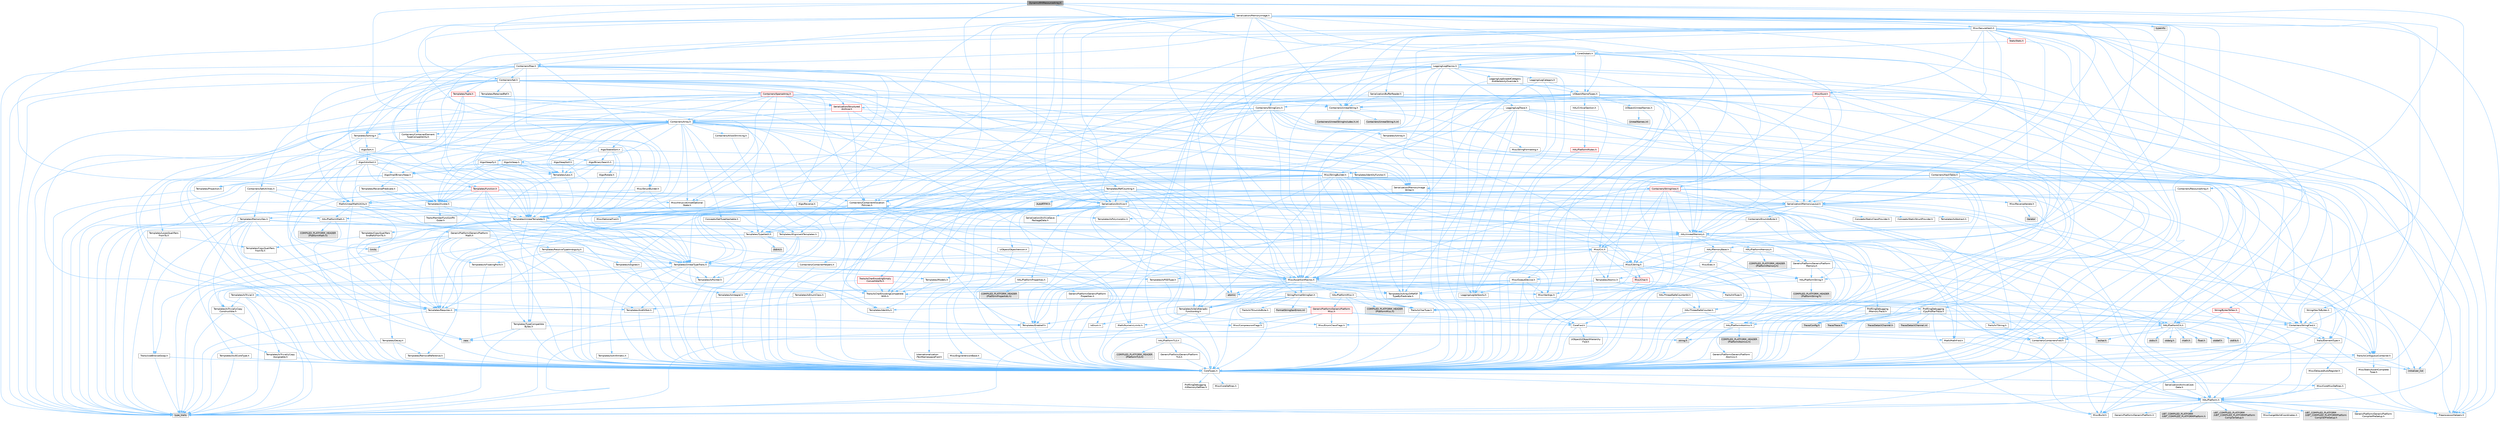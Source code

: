 digraph "DynamicRHIResourceArray.h"
{
 // INTERACTIVE_SVG=YES
 // LATEX_PDF_SIZE
  bgcolor="transparent";
  edge [fontname=Helvetica,fontsize=10,labelfontname=Helvetica,labelfontsize=10];
  node [fontname=Helvetica,fontsize=10,shape=box,height=0.2,width=0.4];
  Node1 [id="Node000001",label="DynamicRHIResourceArray.h",height=0.2,width=0.4,color="gray40", fillcolor="grey60", style="filled", fontcolor="black",tooltip=" "];
  Node1 -> Node2 [id="edge1_Node000001_Node000002",color="steelblue1",style="solid",tooltip=" "];
  Node2 [id="Node000002",label="CoreTypes.h",height=0.2,width=0.4,color="grey40", fillcolor="white", style="filled",URL="$dc/dec/CoreTypes_8h.html",tooltip=" "];
  Node2 -> Node3 [id="edge2_Node000002_Node000003",color="steelblue1",style="solid",tooltip=" "];
  Node3 [id="Node000003",label="HAL/Platform.h",height=0.2,width=0.4,color="grey40", fillcolor="white", style="filled",URL="$d9/dd0/Platform_8h.html",tooltip=" "];
  Node3 -> Node4 [id="edge3_Node000003_Node000004",color="steelblue1",style="solid",tooltip=" "];
  Node4 [id="Node000004",label="Misc/Build.h",height=0.2,width=0.4,color="grey40", fillcolor="white", style="filled",URL="$d3/dbb/Build_8h.html",tooltip=" "];
  Node3 -> Node5 [id="edge4_Node000003_Node000005",color="steelblue1",style="solid",tooltip=" "];
  Node5 [id="Node000005",label="Misc/LargeWorldCoordinates.h",height=0.2,width=0.4,color="grey40", fillcolor="white", style="filled",URL="$d2/dcb/LargeWorldCoordinates_8h.html",tooltip=" "];
  Node3 -> Node6 [id="edge5_Node000003_Node000006",color="steelblue1",style="solid",tooltip=" "];
  Node6 [id="Node000006",label="type_traits",height=0.2,width=0.4,color="grey60", fillcolor="#E0E0E0", style="filled",tooltip=" "];
  Node3 -> Node7 [id="edge6_Node000003_Node000007",color="steelblue1",style="solid",tooltip=" "];
  Node7 [id="Node000007",label="PreprocessorHelpers.h",height=0.2,width=0.4,color="grey40", fillcolor="white", style="filled",URL="$db/ddb/PreprocessorHelpers_8h.html",tooltip=" "];
  Node3 -> Node8 [id="edge7_Node000003_Node000008",color="steelblue1",style="solid",tooltip=" "];
  Node8 [id="Node000008",label="UBT_COMPILED_PLATFORM\l/UBT_COMPILED_PLATFORMPlatform\lCompilerPreSetup.h",height=0.2,width=0.4,color="grey60", fillcolor="#E0E0E0", style="filled",tooltip=" "];
  Node3 -> Node9 [id="edge8_Node000003_Node000009",color="steelblue1",style="solid",tooltip=" "];
  Node9 [id="Node000009",label="GenericPlatform/GenericPlatform\lCompilerPreSetup.h",height=0.2,width=0.4,color="grey40", fillcolor="white", style="filled",URL="$d9/dc8/GenericPlatformCompilerPreSetup_8h.html",tooltip=" "];
  Node3 -> Node10 [id="edge9_Node000003_Node000010",color="steelblue1",style="solid",tooltip=" "];
  Node10 [id="Node000010",label="GenericPlatform/GenericPlatform.h",height=0.2,width=0.4,color="grey40", fillcolor="white", style="filled",URL="$d6/d84/GenericPlatform_8h.html",tooltip=" "];
  Node3 -> Node11 [id="edge10_Node000003_Node000011",color="steelblue1",style="solid",tooltip=" "];
  Node11 [id="Node000011",label="UBT_COMPILED_PLATFORM\l/UBT_COMPILED_PLATFORMPlatform.h",height=0.2,width=0.4,color="grey60", fillcolor="#E0E0E0", style="filled",tooltip=" "];
  Node3 -> Node12 [id="edge11_Node000003_Node000012",color="steelblue1",style="solid",tooltip=" "];
  Node12 [id="Node000012",label="UBT_COMPILED_PLATFORM\l/UBT_COMPILED_PLATFORMPlatform\lCompilerSetup.h",height=0.2,width=0.4,color="grey60", fillcolor="#E0E0E0", style="filled",tooltip=" "];
  Node2 -> Node13 [id="edge12_Node000002_Node000013",color="steelblue1",style="solid",tooltip=" "];
  Node13 [id="Node000013",label="ProfilingDebugging\l/UMemoryDefines.h",height=0.2,width=0.4,color="grey40", fillcolor="white", style="filled",URL="$d2/da2/UMemoryDefines_8h.html",tooltip=" "];
  Node2 -> Node14 [id="edge13_Node000002_Node000014",color="steelblue1",style="solid",tooltip=" "];
  Node14 [id="Node000014",label="Misc/CoreMiscDefines.h",height=0.2,width=0.4,color="grey40", fillcolor="white", style="filled",URL="$da/d38/CoreMiscDefines_8h.html",tooltip=" "];
  Node14 -> Node3 [id="edge14_Node000014_Node000003",color="steelblue1",style="solid",tooltip=" "];
  Node14 -> Node7 [id="edge15_Node000014_Node000007",color="steelblue1",style="solid",tooltip=" "];
  Node2 -> Node15 [id="edge16_Node000002_Node000015",color="steelblue1",style="solid",tooltip=" "];
  Node15 [id="Node000015",label="Misc/CoreDefines.h",height=0.2,width=0.4,color="grey40", fillcolor="white", style="filled",URL="$d3/dd2/CoreDefines_8h.html",tooltip=" "];
  Node1 -> Node16 [id="edge17_Node000001_Node000016",color="steelblue1",style="solid",tooltip=" "];
  Node16 [id="Node000016",label="Templates/UnrealTypeTraits.h",height=0.2,width=0.4,color="grey40", fillcolor="white", style="filled",URL="$d2/d2d/UnrealTypeTraits_8h.html",tooltip=" "];
  Node16 -> Node2 [id="edge18_Node000016_Node000002",color="steelblue1",style="solid",tooltip=" "];
  Node16 -> Node17 [id="edge19_Node000016_Node000017",color="steelblue1",style="solid",tooltip=" "];
  Node17 [id="Node000017",label="Templates/IsPointer.h",height=0.2,width=0.4,color="grey40", fillcolor="white", style="filled",URL="$d7/d05/IsPointer_8h.html",tooltip=" "];
  Node17 -> Node2 [id="edge20_Node000017_Node000002",color="steelblue1",style="solid",tooltip=" "];
  Node16 -> Node18 [id="edge21_Node000016_Node000018",color="steelblue1",style="solid",tooltip=" "];
  Node18 [id="Node000018",label="Misc/AssertionMacros.h",height=0.2,width=0.4,color="grey40", fillcolor="white", style="filled",URL="$d0/dfa/AssertionMacros_8h.html",tooltip=" "];
  Node18 -> Node2 [id="edge22_Node000018_Node000002",color="steelblue1",style="solid",tooltip=" "];
  Node18 -> Node3 [id="edge23_Node000018_Node000003",color="steelblue1",style="solid",tooltip=" "];
  Node18 -> Node19 [id="edge24_Node000018_Node000019",color="steelblue1",style="solid",tooltip=" "];
  Node19 [id="Node000019",label="HAL/PlatformMisc.h",height=0.2,width=0.4,color="grey40", fillcolor="white", style="filled",URL="$d0/df5/PlatformMisc_8h.html",tooltip=" "];
  Node19 -> Node2 [id="edge25_Node000019_Node000002",color="steelblue1",style="solid",tooltip=" "];
  Node19 -> Node20 [id="edge26_Node000019_Node000020",color="steelblue1",style="solid",tooltip=" "];
  Node20 [id="Node000020",label="GenericPlatform/GenericPlatform\lMisc.h",height=0.2,width=0.4,color="red", fillcolor="#FFF0F0", style="filled",URL="$db/d9a/GenericPlatformMisc_8h.html",tooltip=" "];
  Node20 -> Node21 [id="edge27_Node000020_Node000021",color="steelblue1",style="solid",tooltip=" "];
  Node21 [id="Node000021",label="Containers/StringFwd.h",height=0.2,width=0.4,color="grey40", fillcolor="white", style="filled",URL="$df/d37/StringFwd_8h.html",tooltip=" "];
  Node21 -> Node2 [id="edge28_Node000021_Node000002",color="steelblue1",style="solid",tooltip=" "];
  Node21 -> Node22 [id="edge29_Node000021_Node000022",color="steelblue1",style="solid",tooltip=" "];
  Node22 [id="Node000022",label="Traits/ElementType.h",height=0.2,width=0.4,color="grey40", fillcolor="white", style="filled",URL="$d5/d4f/ElementType_8h.html",tooltip=" "];
  Node22 -> Node3 [id="edge30_Node000022_Node000003",color="steelblue1",style="solid",tooltip=" "];
  Node22 -> Node23 [id="edge31_Node000022_Node000023",color="steelblue1",style="solid",tooltip=" "];
  Node23 [id="Node000023",label="initializer_list",height=0.2,width=0.4,color="grey60", fillcolor="#E0E0E0", style="filled",tooltip=" "];
  Node22 -> Node6 [id="edge32_Node000022_Node000006",color="steelblue1",style="solid",tooltip=" "];
  Node21 -> Node24 [id="edge33_Node000021_Node000024",color="steelblue1",style="solid",tooltip=" "];
  Node24 [id="Node000024",label="Traits/IsContiguousContainer.h",height=0.2,width=0.4,color="grey40", fillcolor="white", style="filled",URL="$d5/d3c/IsContiguousContainer_8h.html",tooltip=" "];
  Node24 -> Node2 [id="edge34_Node000024_Node000002",color="steelblue1",style="solid",tooltip=" "];
  Node24 -> Node25 [id="edge35_Node000024_Node000025",color="steelblue1",style="solid",tooltip=" "];
  Node25 [id="Node000025",label="Misc/StaticAssertComplete\lType.h",height=0.2,width=0.4,color="grey40", fillcolor="white", style="filled",URL="$d5/d4e/StaticAssertCompleteType_8h.html",tooltip=" "];
  Node24 -> Node23 [id="edge36_Node000024_Node000023",color="steelblue1",style="solid",tooltip=" "];
  Node20 -> Node26 [id="edge37_Node000020_Node000026",color="steelblue1",style="solid",tooltip=" "];
  Node26 [id="Node000026",label="CoreFwd.h",height=0.2,width=0.4,color="grey40", fillcolor="white", style="filled",URL="$d1/d1e/CoreFwd_8h.html",tooltip=" "];
  Node26 -> Node2 [id="edge38_Node000026_Node000002",color="steelblue1",style="solid",tooltip=" "];
  Node26 -> Node27 [id="edge39_Node000026_Node000027",color="steelblue1",style="solid",tooltip=" "];
  Node27 [id="Node000027",label="Containers/ContainersFwd.h",height=0.2,width=0.4,color="grey40", fillcolor="white", style="filled",URL="$d4/d0a/ContainersFwd_8h.html",tooltip=" "];
  Node27 -> Node3 [id="edge40_Node000027_Node000003",color="steelblue1",style="solid",tooltip=" "];
  Node27 -> Node2 [id="edge41_Node000027_Node000002",color="steelblue1",style="solid",tooltip=" "];
  Node27 -> Node24 [id="edge42_Node000027_Node000024",color="steelblue1",style="solid",tooltip=" "];
  Node26 -> Node28 [id="edge43_Node000026_Node000028",color="steelblue1",style="solid",tooltip=" "];
  Node28 [id="Node000028",label="Math/MathFwd.h",height=0.2,width=0.4,color="grey40", fillcolor="white", style="filled",URL="$d2/d10/MathFwd_8h.html",tooltip=" "];
  Node28 -> Node3 [id="edge44_Node000028_Node000003",color="steelblue1",style="solid",tooltip=" "];
  Node26 -> Node29 [id="edge45_Node000026_Node000029",color="steelblue1",style="solid",tooltip=" "];
  Node29 [id="Node000029",label="UObject/UObjectHierarchy\lFwd.h",height=0.2,width=0.4,color="grey40", fillcolor="white", style="filled",URL="$d3/d13/UObjectHierarchyFwd_8h.html",tooltip=" "];
  Node20 -> Node2 [id="edge46_Node000020_Node000002",color="steelblue1",style="solid",tooltip=" "];
  Node20 -> Node31 [id="edge47_Node000020_Node000031",color="steelblue1",style="solid",tooltip=" "];
  Node31 [id="Node000031",label="HAL/PlatformCrt.h",height=0.2,width=0.4,color="grey40", fillcolor="white", style="filled",URL="$d8/d75/PlatformCrt_8h.html",tooltip=" "];
  Node31 -> Node32 [id="edge48_Node000031_Node000032",color="steelblue1",style="solid",tooltip=" "];
  Node32 [id="Node000032",label="new",height=0.2,width=0.4,color="grey60", fillcolor="#E0E0E0", style="filled",tooltip=" "];
  Node31 -> Node33 [id="edge49_Node000031_Node000033",color="steelblue1",style="solid",tooltip=" "];
  Node33 [id="Node000033",label="wchar.h",height=0.2,width=0.4,color="grey60", fillcolor="#E0E0E0", style="filled",tooltip=" "];
  Node31 -> Node34 [id="edge50_Node000031_Node000034",color="steelblue1",style="solid",tooltip=" "];
  Node34 [id="Node000034",label="stddef.h",height=0.2,width=0.4,color="grey60", fillcolor="#E0E0E0", style="filled",tooltip=" "];
  Node31 -> Node35 [id="edge51_Node000031_Node000035",color="steelblue1",style="solid",tooltip=" "];
  Node35 [id="Node000035",label="stdlib.h",height=0.2,width=0.4,color="grey60", fillcolor="#E0E0E0", style="filled",tooltip=" "];
  Node31 -> Node36 [id="edge52_Node000031_Node000036",color="steelblue1",style="solid",tooltip=" "];
  Node36 [id="Node000036",label="stdio.h",height=0.2,width=0.4,color="grey60", fillcolor="#E0E0E0", style="filled",tooltip=" "];
  Node31 -> Node37 [id="edge53_Node000031_Node000037",color="steelblue1",style="solid",tooltip=" "];
  Node37 [id="Node000037",label="stdarg.h",height=0.2,width=0.4,color="grey60", fillcolor="#E0E0E0", style="filled",tooltip=" "];
  Node31 -> Node38 [id="edge54_Node000031_Node000038",color="steelblue1",style="solid",tooltip=" "];
  Node38 [id="Node000038",label="math.h",height=0.2,width=0.4,color="grey60", fillcolor="#E0E0E0", style="filled",tooltip=" "];
  Node31 -> Node39 [id="edge55_Node000031_Node000039",color="steelblue1",style="solid",tooltip=" "];
  Node39 [id="Node000039",label="float.h",height=0.2,width=0.4,color="grey60", fillcolor="#E0E0E0", style="filled",tooltip=" "];
  Node31 -> Node40 [id="edge56_Node000031_Node000040",color="steelblue1",style="solid",tooltip=" "];
  Node40 [id="Node000040",label="string.h",height=0.2,width=0.4,color="grey60", fillcolor="#E0E0E0", style="filled",tooltip=" "];
  Node20 -> Node41 [id="edge57_Node000020_Node000041",color="steelblue1",style="solid",tooltip=" "];
  Node41 [id="Node000041",label="Math/NumericLimits.h",height=0.2,width=0.4,color="grey40", fillcolor="white", style="filled",URL="$df/d1b/NumericLimits_8h.html",tooltip=" "];
  Node41 -> Node2 [id="edge58_Node000041_Node000002",color="steelblue1",style="solid",tooltip=" "];
  Node20 -> Node42 [id="edge59_Node000020_Node000042",color="steelblue1",style="solid",tooltip=" "];
  Node42 [id="Node000042",label="Misc/CompressionFlags.h",height=0.2,width=0.4,color="grey40", fillcolor="white", style="filled",URL="$d9/d76/CompressionFlags_8h.html",tooltip=" "];
  Node20 -> Node43 [id="edge60_Node000020_Node000043",color="steelblue1",style="solid",tooltip=" "];
  Node43 [id="Node000043",label="Misc/EnumClassFlags.h",height=0.2,width=0.4,color="grey40", fillcolor="white", style="filled",URL="$d8/de7/EnumClassFlags_8h.html",tooltip=" "];
  Node19 -> Node46 [id="edge61_Node000019_Node000046",color="steelblue1",style="solid",tooltip=" "];
  Node46 [id="Node000046",label="COMPILED_PLATFORM_HEADER\l(PlatformMisc.h)",height=0.2,width=0.4,color="grey60", fillcolor="#E0E0E0", style="filled",tooltip=" "];
  Node19 -> Node47 [id="edge62_Node000019_Node000047",color="steelblue1",style="solid",tooltip=" "];
  Node47 [id="Node000047",label="ProfilingDebugging\l/CpuProfilerTrace.h",height=0.2,width=0.4,color="grey40", fillcolor="white", style="filled",URL="$da/dcb/CpuProfilerTrace_8h.html",tooltip=" "];
  Node47 -> Node2 [id="edge63_Node000047_Node000002",color="steelblue1",style="solid",tooltip=" "];
  Node47 -> Node27 [id="edge64_Node000047_Node000027",color="steelblue1",style="solid",tooltip=" "];
  Node47 -> Node48 [id="edge65_Node000047_Node000048",color="steelblue1",style="solid",tooltip=" "];
  Node48 [id="Node000048",label="HAL/PlatformAtomics.h",height=0.2,width=0.4,color="grey40", fillcolor="white", style="filled",URL="$d3/d36/PlatformAtomics_8h.html",tooltip=" "];
  Node48 -> Node2 [id="edge66_Node000048_Node000002",color="steelblue1",style="solid",tooltip=" "];
  Node48 -> Node49 [id="edge67_Node000048_Node000049",color="steelblue1",style="solid",tooltip=" "];
  Node49 [id="Node000049",label="GenericPlatform/GenericPlatform\lAtomics.h",height=0.2,width=0.4,color="grey40", fillcolor="white", style="filled",URL="$da/d72/GenericPlatformAtomics_8h.html",tooltip=" "];
  Node49 -> Node2 [id="edge68_Node000049_Node000002",color="steelblue1",style="solid",tooltip=" "];
  Node48 -> Node50 [id="edge69_Node000048_Node000050",color="steelblue1",style="solid",tooltip=" "];
  Node50 [id="Node000050",label="COMPILED_PLATFORM_HEADER\l(PlatformAtomics.h)",height=0.2,width=0.4,color="grey60", fillcolor="#E0E0E0", style="filled",tooltip=" "];
  Node47 -> Node7 [id="edge70_Node000047_Node000007",color="steelblue1",style="solid",tooltip=" "];
  Node47 -> Node4 [id="edge71_Node000047_Node000004",color="steelblue1",style="solid",tooltip=" "];
  Node47 -> Node51 [id="edge72_Node000047_Node000051",color="steelblue1",style="solid",tooltip=" "];
  Node51 [id="Node000051",label="Trace/Config.h",height=0.2,width=0.4,color="grey60", fillcolor="#E0E0E0", style="filled",tooltip=" "];
  Node47 -> Node52 [id="edge73_Node000047_Node000052",color="steelblue1",style="solid",tooltip=" "];
  Node52 [id="Node000052",label="Trace/Detail/Channel.h",height=0.2,width=0.4,color="grey60", fillcolor="#E0E0E0", style="filled",tooltip=" "];
  Node47 -> Node53 [id="edge74_Node000047_Node000053",color="steelblue1",style="solid",tooltip=" "];
  Node53 [id="Node000053",label="Trace/Detail/Channel.inl",height=0.2,width=0.4,color="grey60", fillcolor="#E0E0E0", style="filled",tooltip=" "];
  Node47 -> Node54 [id="edge75_Node000047_Node000054",color="steelblue1",style="solid",tooltip=" "];
  Node54 [id="Node000054",label="Trace/Trace.h",height=0.2,width=0.4,color="grey60", fillcolor="#E0E0E0", style="filled",tooltip=" "];
  Node18 -> Node7 [id="edge76_Node000018_Node000007",color="steelblue1",style="solid",tooltip=" "];
  Node18 -> Node55 [id="edge77_Node000018_Node000055",color="steelblue1",style="solid",tooltip=" "];
  Node55 [id="Node000055",label="Templates/EnableIf.h",height=0.2,width=0.4,color="grey40", fillcolor="white", style="filled",URL="$d7/d60/EnableIf_8h.html",tooltip=" "];
  Node55 -> Node2 [id="edge78_Node000055_Node000002",color="steelblue1",style="solid",tooltip=" "];
  Node18 -> Node56 [id="edge79_Node000018_Node000056",color="steelblue1",style="solid",tooltip=" "];
  Node56 [id="Node000056",label="Templates/IsArrayOrRefOf\lTypeByPredicate.h",height=0.2,width=0.4,color="grey40", fillcolor="white", style="filled",URL="$d6/da1/IsArrayOrRefOfTypeByPredicate_8h.html",tooltip=" "];
  Node56 -> Node2 [id="edge80_Node000056_Node000002",color="steelblue1",style="solid",tooltip=" "];
  Node18 -> Node57 [id="edge81_Node000018_Node000057",color="steelblue1",style="solid",tooltip=" "];
  Node57 [id="Node000057",label="Templates/IsValidVariadic\lFunctionArg.h",height=0.2,width=0.4,color="grey40", fillcolor="white", style="filled",URL="$d0/dc8/IsValidVariadicFunctionArg_8h.html",tooltip=" "];
  Node57 -> Node2 [id="edge82_Node000057_Node000002",color="steelblue1",style="solid",tooltip=" "];
  Node57 -> Node58 [id="edge83_Node000057_Node000058",color="steelblue1",style="solid",tooltip=" "];
  Node58 [id="Node000058",label="IsEnum.h",height=0.2,width=0.4,color="grey40", fillcolor="white", style="filled",URL="$d4/de5/IsEnum_8h.html",tooltip=" "];
  Node57 -> Node6 [id="edge84_Node000057_Node000006",color="steelblue1",style="solid",tooltip=" "];
  Node18 -> Node59 [id="edge85_Node000018_Node000059",color="steelblue1",style="solid",tooltip=" "];
  Node59 [id="Node000059",label="Traits/IsCharEncodingCompatible\lWith.h",height=0.2,width=0.4,color="grey40", fillcolor="white", style="filled",URL="$df/dd1/IsCharEncodingCompatibleWith_8h.html",tooltip=" "];
  Node59 -> Node6 [id="edge86_Node000059_Node000006",color="steelblue1",style="solid",tooltip=" "];
  Node59 -> Node60 [id="edge87_Node000059_Node000060",color="steelblue1",style="solid",tooltip=" "];
  Node60 [id="Node000060",label="Traits/IsCharType.h",height=0.2,width=0.4,color="grey40", fillcolor="white", style="filled",URL="$db/d51/IsCharType_8h.html",tooltip=" "];
  Node60 -> Node2 [id="edge88_Node000060_Node000002",color="steelblue1",style="solid",tooltip=" "];
  Node18 -> Node61 [id="edge89_Node000018_Node000061",color="steelblue1",style="solid",tooltip=" "];
  Node61 [id="Node000061",label="Misc/VarArgs.h",height=0.2,width=0.4,color="grey40", fillcolor="white", style="filled",URL="$d5/d6f/VarArgs_8h.html",tooltip=" "];
  Node61 -> Node2 [id="edge90_Node000061_Node000002",color="steelblue1",style="solid",tooltip=" "];
  Node18 -> Node62 [id="edge91_Node000018_Node000062",color="steelblue1",style="solid",tooltip=" "];
  Node62 [id="Node000062",label="String/FormatStringSan.h",height=0.2,width=0.4,color="grey40", fillcolor="white", style="filled",URL="$d3/d8b/FormatStringSan_8h.html",tooltip=" "];
  Node62 -> Node6 [id="edge92_Node000062_Node000006",color="steelblue1",style="solid",tooltip=" "];
  Node62 -> Node2 [id="edge93_Node000062_Node000002",color="steelblue1",style="solid",tooltip=" "];
  Node62 -> Node63 [id="edge94_Node000062_Node000063",color="steelblue1",style="solid",tooltip=" "];
  Node63 [id="Node000063",label="Templates/Requires.h",height=0.2,width=0.4,color="grey40", fillcolor="white", style="filled",URL="$dc/d96/Requires_8h.html",tooltip=" "];
  Node63 -> Node55 [id="edge95_Node000063_Node000055",color="steelblue1",style="solid",tooltip=" "];
  Node63 -> Node6 [id="edge96_Node000063_Node000006",color="steelblue1",style="solid",tooltip=" "];
  Node62 -> Node64 [id="edge97_Node000062_Node000064",color="steelblue1",style="solid",tooltip=" "];
  Node64 [id="Node000064",label="Templates/Identity.h",height=0.2,width=0.4,color="grey40", fillcolor="white", style="filled",URL="$d0/dd5/Identity_8h.html",tooltip=" "];
  Node62 -> Node57 [id="edge98_Node000062_Node000057",color="steelblue1",style="solid",tooltip=" "];
  Node62 -> Node60 [id="edge99_Node000062_Node000060",color="steelblue1",style="solid",tooltip=" "];
  Node62 -> Node65 [id="edge100_Node000062_Node000065",color="steelblue1",style="solid",tooltip=" "];
  Node65 [id="Node000065",label="Traits/IsTEnumAsByte.h",height=0.2,width=0.4,color="grey40", fillcolor="white", style="filled",URL="$d1/de6/IsTEnumAsByte_8h.html",tooltip=" "];
  Node62 -> Node66 [id="edge101_Node000062_Node000066",color="steelblue1",style="solid",tooltip=" "];
  Node66 [id="Node000066",label="Traits/IsTString.h",height=0.2,width=0.4,color="grey40", fillcolor="white", style="filled",URL="$d0/df8/IsTString_8h.html",tooltip=" "];
  Node66 -> Node27 [id="edge102_Node000066_Node000027",color="steelblue1",style="solid",tooltip=" "];
  Node62 -> Node27 [id="edge103_Node000062_Node000027",color="steelblue1",style="solid",tooltip=" "];
  Node62 -> Node67 [id="edge104_Node000062_Node000067",color="steelblue1",style="solid",tooltip=" "];
  Node67 [id="Node000067",label="FormatStringSanErrors.inl",height=0.2,width=0.4,color="grey60", fillcolor="#E0E0E0", style="filled",tooltip=" "];
  Node18 -> Node68 [id="edge105_Node000018_Node000068",color="steelblue1",style="solid",tooltip=" "];
  Node68 [id="Node000068",label="atomic",height=0.2,width=0.4,color="grey60", fillcolor="#E0E0E0", style="filled",tooltip=" "];
  Node16 -> Node69 [id="edge106_Node000016_Node000069",color="steelblue1",style="solid",tooltip=" "];
  Node69 [id="Node000069",label="Templates/AndOrNot.h",height=0.2,width=0.4,color="grey40", fillcolor="white", style="filled",URL="$db/d0a/AndOrNot_8h.html",tooltip=" "];
  Node69 -> Node2 [id="edge107_Node000069_Node000002",color="steelblue1",style="solid",tooltip=" "];
  Node16 -> Node55 [id="edge108_Node000016_Node000055",color="steelblue1",style="solid",tooltip=" "];
  Node16 -> Node70 [id="edge109_Node000016_Node000070",color="steelblue1",style="solid",tooltip=" "];
  Node70 [id="Node000070",label="Templates/IsArithmetic.h",height=0.2,width=0.4,color="grey40", fillcolor="white", style="filled",URL="$d2/d5d/IsArithmetic_8h.html",tooltip=" "];
  Node70 -> Node2 [id="edge110_Node000070_Node000002",color="steelblue1",style="solid",tooltip=" "];
  Node16 -> Node58 [id="edge111_Node000016_Node000058",color="steelblue1",style="solid",tooltip=" "];
  Node16 -> Node71 [id="edge112_Node000016_Node000071",color="steelblue1",style="solid",tooltip=" "];
  Node71 [id="Node000071",label="Templates/Models.h",height=0.2,width=0.4,color="grey40", fillcolor="white", style="filled",URL="$d3/d0c/Models_8h.html",tooltip=" "];
  Node71 -> Node64 [id="edge113_Node000071_Node000064",color="steelblue1",style="solid",tooltip=" "];
  Node16 -> Node72 [id="edge114_Node000016_Node000072",color="steelblue1",style="solid",tooltip=" "];
  Node72 [id="Node000072",label="Templates/IsPODType.h",height=0.2,width=0.4,color="grey40", fillcolor="white", style="filled",URL="$d7/db1/IsPODType_8h.html",tooltip=" "];
  Node72 -> Node2 [id="edge115_Node000072_Node000002",color="steelblue1",style="solid",tooltip=" "];
  Node16 -> Node73 [id="edge116_Node000016_Node000073",color="steelblue1",style="solid",tooltip=" "];
  Node73 [id="Node000073",label="Templates/IsUECoreType.h",height=0.2,width=0.4,color="grey40", fillcolor="white", style="filled",URL="$d1/db8/IsUECoreType_8h.html",tooltip=" "];
  Node73 -> Node2 [id="edge117_Node000073_Node000002",color="steelblue1",style="solid",tooltip=" "];
  Node73 -> Node6 [id="edge118_Node000073_Node000006",color="steelblue1",style="solid",tooltip=" "];
  Node16 -> Node74 [id="edge119_Node000016_Node000074",color="steelblue1",style="solid",tooltip=" "];
  Node74 [id="Node000074",label="Templates/IsTriviallyCopy\lConstructible.h",height=0.2,width=0.4,color="grey40", fillcolor="white", style="filled",URL="$d3/d78/IsTriviallyCopyConstructible_8h.html",tooltip=" "];
  Node74 -> Node2 [id="edge120_Node000074_Node000002",color="steelblue1",style="solid",tooltip=" "];
  Node74 -> Node6 [id="edge121_Node000074_Node000006",color="steelblue1",style="solid",tooltip=" "];
  Node1 -> Node75 [id="edge122_Node000001_Node000075",color="steelblue1",style="solid",tooltip=" "];
  Node75 [id="Node000075",label="Containers/ContainerAllocation\lPolicies.h",height=0.2,width=0.4,color="grey40", fillcolor="white", style="filled",URL="$d7/dff/ContainerAllocationPolicies_8h.html",tooltip=" "];
  Node75 -> Node2 [id="edge123_Node000075_Node000002",color="steelblue1",style="solid",tooltip=" "];
  Node75 -> Node76 [id="edge124_Node000075_Node000076",color="steelblue1",style="solid",tooltip=" "];
  Node76 [id="Node000076",label="Containers/ContainerHelpers.h",height=0.2,width=0.4,color="grey40", fillcolor="white", style="filled",URL="$d7/d33/ContainerHelpers_8h.html",tooltip=" "];
  Node76 -> Node2 [id="edge125_Node000076_Node000002",color="steelblue1",style="solid",tooltip=" "];
  Node75 -> Node75 [id="edge126_Node000075_Node000075",color="steelblue1",style="solid",tooltip=" "];
  Node75 -> Node77 [id="edge127_Node000075_Node000077",color="steelblue1",style="solid",tooltip=" "];
  Node77 [id="Node000077",label="HAL/PlatformMath.h",height=0.2,width=0.4,color="grey40", fillcolor="white", style="filled",URL="$dc/d53/PlatformMath_8h.html",tooltip=" "];
  Node77 -> Node2 [id="edge128_Node000077_Node000002",color="steelblue1",style="solid",tooltip=" "];
  Node77 -> Node78 [id="edge129_Node000077_Node000078",color="steelblue1",style="solid",tooltip=" "];
  Node78 [id="Node000078",label="GenericPlatform/GenericPlatform\lMath.h",height=0.2,width=0.4,color="grey40", fillcolor="white", style="filled",URL="$d5/d79/GenericPlatformMath_8h.html",tooltip=" "];
  Node78 -> Node2 [id="edge130_Node000078_Node000002",color="steelblue1",style="solid",tooltip=" "];
  Node78 -> Node27 [id="edge131_Node000078_Node000027",color="steelblue1",style="solid",tooltip=" "];
  Node78 -> Node31 [id="edge132_Node000078_Node000031",color="steelblue1",style="solid",tooltip=" "];
  Node78 -> Node69 [id="edge133_Node000078_Node000069",color="steelblue1",style="solid",tooltip=" "];
  Node78 -> Node79 [id="edge134_Node000078_Node000079",color="steelblue1",style="solid",tooltip=" "];
  Node79 [id="Node000079",label="Templates/Decay.h",height=0.2,width=0.4,color="grey40", fillcolor="white", style="filled",URL="$dd/d0f/Decay_8h.html",tooltip=" "];
  Node79 -> Node2 [id="edge135_Node000079_Node000002",color="steelblue1",style="solid",tooltip=" "];
  Node79 -> Node80 [id="edge136_Node000079_Node000080",color="steelblue1",style="solid",tooltip=" "];
  Node80 [id="Node000080",label="Templates/RemoveReference.h",height=0.2,width=0.4,color="grey40", fillcolor="white", style="filled",URL="$da/dbe/RemoveReference_8h.html",tooltip=" "];
  Node80 -> Node2 [id="edge137_Node000080_Node000002",color="steelblue1",style="solid",tooltip=" "];
  Node79 -> Node6 [id="edge138_Node000079_Node000006",color="steelblue1",style="solid",tooltip=" "];
  Node78 -> Node81 [id="edge139_Node000078_Node000081",color="steelblue1",style="solid",tooltip=" "];
  Node81 [id="Node000081",label="Templates/IsFloatingPoint.h",height=0.2,width=0.4,color="grey40", fillcolor="white", style="filled",URL="$d3/d11/IsFloatingPoint_8h.html",tooltip=" "];
  Node81 -> Node2 [id="edge140_Node000081_Node000002",color="steelblue1",style="solid",tooltip=" "];
  Node78 -> Node16 [id="edge141_Node000078_Node000016",color="steelblue1",style="solid",tooltip=" "];
  Node78 -> Node63 [id="edge142_Node000078_Node000063",color="steelblue1",style="solid",tooltip=" "];
  Node78 -> Node82 [id="edge143_Node000078_Node000082",color="steelblue1",style="solid",tooltip=" "];
  Node82 [id="Node000082",label="Templates/ResolveTypeAmbiguity.h",height=0.2,width=0.4,color="grey40", fillcolor="white", style="filled",URL="$df/d1f/ResolveTypeAmbiguity_8h.html",tooltip=" "];
  Node82 -> Node2 [id="edge144_Node000082_Node000002",color="steelblue1",style="solid",tooltip=" "];
  Node82 -> Node81 [id="edge145_Node000082_Node000081",color="steelblue1",style="solid",tooltip=" "];
  Node82 -> Node16 [id="edge146_Node000082_Node000016",color="steelblue1",style="solid",tooltip=" "];
  Node82 -> Node83 [id="edge147_Node000082_Node000083",color="steelblue1",style="solid",tooltip=" "];
  Node83 [id="Node000083",label="Templates/IsSigned.h",height=0.2,width=0.4,color="grey40", fillcolor="white", style="filled",URL="$d8/dd8/IsSigned_8h.html",tooltip=" "];
  Node83 -> Node2 [id="edge148_Node000083_Node000002",color="steelblue1",style="solid",tooltip=" "];
  Node82 -> Node84 [id="edge149_Node000082_Node000084",color="steelblue1",style="solid",tooltip=" "];
  Node84 [id="Node000084",label="Templates/IsIntegral.h",height=0.2,width=0.4,color="grey40", fillcolor="white", style="filled",URL="$da/d64/IsIntegral_8h.html",tooltip=" "];
  Node84 -> Node2 [id="edge150_Node000084_Node000002",color="steelblue1",style="solid",tooltip=" "];
  Node82 -> Node63 [id="edge151_Node000082_Node000063",color="steelblue1",style="solid",tooltip=" "];
  Node78 -> Node85 [id="edge152_Node000078_Node000085",color="steelblue1",style="solid",tooltip=" "];
  Node85 [id="Node000085",label="Templates/TypeCompatible\lBytes.h",height=0.2,width=0.4,color="grey40", fillcolor="white", style="filled",URL="$df/d0a/TypeCompatibleBytes_8h.html",tooltip=" "];
  Node85 -> Node2 [id="edge153_Node000085_Node000002",color="steelblue1",style="solid",tooltip=" "];
  Node85 -> Node40 [id="edge154_Node000085_Node000040",color="steelblue1",style="solid",tooltip=" "];
  Node85 -> Node32 [id="edge155_Node000085_Node000032",color="steelblue1",style="solid",tooltip=" "];
  Node85 -> Node6 [id="edge156_Node000085_Node000006",color="steelblue1",style="solid",tooltip=" "];
  Node78 -> Node86 [id="edge157_Node000078_Node000086",color="steelblue1",style="solid",tooltip=" "];
  Node86 [id="Node000086",label="limits",height=0.2,width=0.4,color="grey60", fillcolor="#E0E0E0", style="filled",tooltip=" "];
  Node78 -> Node6 [id="edge158_Node000078_Node000006",color="steelblue1",style="solid",tooltip=" "];
  Node77 -> Node87 [id="edge159_Node000077_Node000087",color="steelblue1",style="solid",tooltip=" "];
  Node87 [id="Node000087",label="COMPILED_PLATFORM_HEADER\l(PlatformMath.h)",height=0.2,width=0.4,color="grey60", fillcolor="#E0E0E0", style="filled",tooltip=" "];
  Node75 -> Node88 [id="edge160_Node000075_Node000088",color="steelblue1",style="solid",tooltip=" "];
  Node88 [id="Node000088",label="HAL/UnrealMemory.h",height=0.2,width=0.4,color="grey40", fillcolor="white", style="filled",URL="$d9/d96/UnrealMemory_8h.html",tooltip=" "];
  Node88 -> Node2 [id="edge161_Node000088_Node000002",color="steelblue1",style="solid",tooltip=" "];
  Node88 -> Node89 [id="edge162_Node000088_Node000089",color="steelblue1",style="solid",tooltip=" "];
  Node89 [id="Node000089",label="GenericPlatform/GenericPlatform\lMemory.h",height=0.2,width=0.4,color="grey40", fillcolor="white", style="filled",URL="$dd/d22/GenericPlatformMemory_8h.html",tooltip=" "];
  Node89 -> Node26 [id="edge163_Node000089_Node000026",color="steelblue1",style="solid",tooltip=" "];
  Node89 -> Node2 [id="edge164_Node000089_Node000002",color="steelblue1",style="solid",tooltip=" "];
  Node89 -> Node90 [id="edge165_Node000089_Node000090",color="steelblue1",style="solid",tooltip=" "];
  Node90 [id="Node000090",label="HAL/PlatformString.h",height=0.2,width=0.4,color="grey40", fillcolor="white", style="filled",URL="$db/db5/PlatformString_8h.html",tooltip=" "];
  Node90 -> Node2 [id="edge166_Node000090_Node000002",color="steelblue1",style="solid",tooltip=" "];
  Node90 -> Node91 [id="edge167_Node000090_Node000091",color="steelblue1",style="solid",tooltip=" "];
  Node91 [id="Node000091",label="COMPILED_PLATFORM_HEADER\l(PlatformString.h)",height=0.2,width=0.4,color="grey60", fillcolor="#E0E0E0", style="filled",tooltip=" "];
  Node89 -> Node40 [id="edge168_Node000089_Node000040",color="steelblue1",style="solid",tooltip=" "];
  Node89 -> Node33 [id="edge169_Node000089_Node000033",color="steelblue1",style="solid",tooltip=" "];
  Node88 -> Node92 [id="edge170_Node000088_Node000092",color="steelblue1",style="solid",tooltip=" "];
  Node92 [id="Node000092",label="HAL/MemoryBase.h",height=0.2,width=0.4,color="grey40", fillcolor="white", style="filled",URL="$d6/d9f/MemoryBase_8h.html",tooltip=" "];
  Node92 -> Node2 [id="edge171_Node000092_Node000002",color="steelblue1",style="solid",tooltip=" "];
  Node92 -> Node48 [id="edge172_Node000092_Node000048",color="steelblue1",style="solid",tooltip=" "];
  Node92 -> Node31 [id="edge173_Node000092_Node000031",color="steelblue1",style="solid",tooltip=" "];
  Node92 -> Node93 [id="edge174_Node000092_Node000093",color="steelblue1",style="solid",tooltip=" "];
  Node93 [id="Node000093",label="Misc/Exec.h",height=0.2,width=0.4,color="grey40", fillcolor="white", style="filled",URL="$de/ddb/Exec_8h.html",tooltip=" "];
  Node93 -> Node2 [id="edge175_Node000093_Node000002",color="steelblue1",style="solid",tooltip=" "];
  Node93 -> Node18 [id="edge176_Node000093_Node000018",color="steelblue1",style="solid",tooltip=" "];
  Node92 -> Node94 [id="edge177_Node000092_Node000094",color="steelblue1",style="solid",tooltip=" "];
  Node94 [id="Node000094",label="Misc/OutputDevice.h",height=0.2,width=0.4,color="grey40", fillcolor="white", style="filled",URL="$d7/d32/OutputDevice_8h.html",tooltip=" "];
  Node94 -> Node26 [id="edge178_Node000094_Node000026",color="steelblue1",style="solid",tooltip=" "];
  Node94 -> Node2 [id="edge179_Node000094_Node000002",color="steelblue1",style="solid",tooltip=" "];
  Node94 -> Node95 [id="edge180_Node000094_Node000095",color="steelblue1",style="solid",tooltip=" "];
  Node95 [id="Node000095",label="Logging/LogVerbosity.h",height=0.2,width=0.4,color="grey40", fillcolor="white", style="filled",URL="$d2/d8f/LogVerbosity_8h.html",tooltip=" "];
  Node95 -> Node2 [id="edge181_Node000095_Node000002",color="steelblue1",style="solid",tooltip=" "];
  Node94 -> Node61 [id="edge182_Node000094_Node000061",color="steelblue1",style="solid",tooltip=" "];
  Node94 -> Node56 [id="edge183_Node000094_Node000056",color="steelblue1",style="solid",tooltip=" "];
  Node94 -> Node57 [id="edge184_Node000094_Node000057",color="steelblue1",style="solid",tooltip=" "];
  Node94 -> Node59 [id="edge185_Node000094_Node000059",color="steelblue1",style="solid",tooltip=" "];
  Node92 -> Node96 [id="edge186_Node000092_Node000096",color="steelblue1",style="solid",tooltip=" "];
  Node96 [id="Node000096",label="Templates/Atomic.h",height=0.2,width=0.4,color="grey40", fillcolor="white", style="filled",URL="$d3/d91/Atomic_8h.html",tooltip=" "];
  Node96 -> Node97 [id="edge187_Node000096_Node000097",color="steelblue1",style="solid",tooltip=" "];
  Node97 [id="Node000097",label="HAL/ThreadSafeCounter.h",height=0.2,width=0.4,color="grey40", fillcolor="white", style="filled",URL="$dc/dc9/ThreadSafeCounter_8h.html",tooltip=" "];
  Node97 -> Node2 [id="edge188_Node000097_Node000002",color="steelblue1",style="solid",tooltip=" "];
  Node97 -> Node48 [id="edge189_Node000097_Node000048",color="steelblue1",style="solid",tooltip=" "];
  Node96 -> Node98 [id="edge190_Node000096_Node000098",color="steelblue1",style="solid",tooltip=" "];
  Node98 [id="Node000098",label="HAL/ThreadSafeCounter64.h",height=0.2,width=0.4,color="grey40", fillcolor="white", style="filled",URL="$d0/d12/ThreadSafeCounter64_8h.html",tooltip=" "];
  Node98 -> Node2 [id="edge191_Node000098_Node000002",color="steelblue1",style="solid",tooltip=" "];
  Node98 -> Node97 [id="edge192_Node000098_Node000097",color="steelblue1",style="solid",tooltip=" "];
  Node96 -> Node84 [id="edge193_Node000096_Node000084",color="steelblue1",style="solid",tooltip=" "];
  Node96 -> Node99 [id="edge194_Node000096_Node000099",color="steelblue1",style="solid",tooltip=" "];
  Node99 [id="Node000099",label="Templates/IsTrivial.h",height=0.2,width=0.4,color="grey40", fillcolor="white", style="filled",URL="$da/d4c/IsTrivial_8h.html",tooltip=" "];
  Node99 -> Node69 [id="edge195_Node000099_Node000069",color="steelblue1",style="solid",tooltip=" "];
  Node99 -> Node74 [id="edge196_Node000099_Node000074",color="steelblue1",style="solid",tooltip=" "];
  Node99 -> Node100 [id="edge197_Node000099_Node000100",color="steelblue1",style="solid",tooltip=" "];
  Node100 [id="Node000100",label="Templates/IsTriviallyCopy\lAssignable.h",height=0.2,width=0.4,color="grey40", fillcolor="white", style="filled",URL="$d2/df2/IsTriviallyCopyAssignable_8h.html",tooltip=" "];
  Node100 -> Node2 [id="edge198_Node000100_Node000002",color="steelblue1",style="solid",tooltip=" "];
  Node100 -> Node6 [id="edge199_Node000100_Node000006",color="steelblue1",style="solid",tooltip=" "];
  Node99 -> Node6 [id="edge200_Node000099_Node000006",color="steelblue1",style="solid",tooltip=" "];
  Node96 -> Node101 [id="edge201_Node000096_Node000101",color="steelblue1",style="solid",tooltip=" "];
  Node101 [id="Node000101",label="Traits/IntType.h",height=0.2,width=0.4,color="grey40", fillcolor="white", style="filled",URL="$d7/deb/IntType_8h.html",tooltip=" "];
  Node101 -> Node3 [id="edge202_Node000101_Node000003",color="steelblue1",style="solid",tooltip=" "];
  Node96 -> Node68 [id="edge203_Node000096_Node000068",color="steelblue1",style="solid",tooltip=" "];
  Node88 -> Node102 [id="edge204_Node000088_Node000102",color="steelblue1",style="solid",tooltip=" "];
  Node102 [id="Node000102",label="HAL/PlatformMemory.h",height=0.2,width=0.4,color="grey40", fillcolor="white", style="filled",URL="$de/d68/PlatformMemory_8h.html",tooltip=" "];
  Node102 -> Node2 [id="edge205_Node000102_Node000002",color="steelblue1",style="solid",tooltip=" "];
  Node102 -> Node89 [id="edge206_Node000102_Node000089",color="steelblue1",style="solid",tooltip=" "];
  Node102 -> Node103 [id="edge207_Node000102_Node000103",color="steelblue1",style="solid",tooltip=" "];
  Node103 [id="Node000103",label="COMPILED_PLATFORM_HEADER\l(PlatformMemory.h)",height=0.2,width=0.4,color="grey60", fillcolor="#E0E0E0", style="filled",tooltip=" "];
  Node88 -> Node104 [id="edge208_Node000088_Node000104",color="steelblue1",style="solid",tooltip=" "];
  Node104 [id="Node000104",label="ProfilingDebugging\l/MemoryTrace.h",height=0.2,width=0.4,color="grey40", fillcolor="white", style="filled",URL="$da/dd7/MemoryTrace_8h.html",tooltip=" "];
  Node104 -> Node3 [id="edge209_Node000104_Node000003",color="steelblue1",style="solid",tooltip=" "];
  Node104 -> Node43 [id="edge210_Node000104_Node000043",color="steelblue1",style="solid",tooltip=" "];
  Node104 -> Node51 [id="edge211_Node000104_Node000051",color="steelblue1",style="solid",tooltip=" "];
  Node104 -> Node54 [id="edge212_Node000104_Node000054",color="steelblue1",style="solid",tooltip=" "];
  Node88 -> Node17 [id="edge213_Node000088_Node000017",color="steelblue1",style="solid",tooltip=" "];
  Node75 -> Node41 [id="edge214_Node000075_Node000041",color="steelblue1",style="solid",tooltip=" "];
  Node75 -> Node18 [id="edge215_Node000075_Node000018",color="steelblue1",style="solid",tooltip=" "];
  Node75 -> Node105 [id="edge216_Node000075_Node000105",color="steelblue1",style="solid",tooltip=" "];
  Node105 [id="Node000105",label="Templates/IsPolymorphic.h",height=0.2,width=0.4,color="grey40", fillcolor="white", style="filled",URL="$dc/d20/IsPolymorphic_8h.html",tooltip=" "];
  Node75 -> Node106 [id="edge217_Node000075_Node000106",color="steelblue1",style="solid",tooltip=" "];
  Node106 [id="Node000106",label="Templates/MemoryOps.h",height=0.2,width=0.4,color="grey40", fillcolor="white", style="filled",URL="$db/dea/MemoryOps_8h.html",tooltip=" "];
  Node106 -> Node2 [id="edge218_Node000106_Node000002",color="steelblue1",style="solid",tooltip=" "];
  Node106 -> Node88 [id="edge219_Node000106_Node000088",color="steelblue1",style="solid",tooltip=" "];
  Node106 -> Node100 [id="edge220_Node000106_Node000100",color="steelblue1",style="solid",tooltip=" "];
  Node106 -> Node74 [id="edge221_Node000106_Node000074",color="steelblue1",style="solid",tooltip=" "];
  Node106 -> Node63 [id="edge222_Node000106_Node000063",color="steelblue1",style="solid",tooltip=" "];
  Node106 -> Node16 [id="edge223_Node000106_Node000016",color="steelblue1",style="solid",tooltip=" "];
  Node106 -> Node107 [id="edge224_Node000106_Node000107",color="steelblue1",style="solid",tooltip=" "];
  Node107 [id="Node000107",label="Traits/UseBitwiseSwap.h",height=0.2,width=0.4,color="grey40", fillcolor="white", style="filled",URL="$db/df3/UseBitwiseSwap_8h.html",tooltip=" "];
  Node107 -> Node2 [id="edge225_Node000107_Node000002",color="steelblue1",style="solid",tooltip=" "];
  Node107 -> Node6 [id="edge226_Node000107_Node000006",color="steelblue1",style="solid",tooltip=" "];
  Node106 -> Node32 [id="edge227_Node000106_Node000032",color="steelblue1",style="solid",tooltip=" "];
  Node106 -> Node6 [id="edge228_Node000106_Node000006",color="steelblue1",style="solid",tooltip=" "];
  Node75 -> Node85 [id="edge229_Node000075_Node000085",color="steelblue1",style="solid",tooltip=" "];
  Node75 -> Node6 [id="edge230_Node000075_Node000006",color="steelblue1",style="solid",tooltip=" "];
  Node1 -> Node108 [id="edge231_Node000001_Node000108",color="steelblue1",style="solid",tooltip=" "];
  Node108 [id="Node000108",label="Containers/Array.h",height=0.2,width=0.4,color="grey40", fillcolor="white", style="filled",URL="$df/dd0/Array_8h.html",tooltip=" "];
  Node108 -> Node2 [id="edge232_Node000108_Node000002",color="steelblue1",style="solid",tooltip=" "];
  Node108 -> Node18 [id="edge233_Node000108_Node000018",color="steelblue1",style="solid",tooltip=" "];
  Node108 -> Node109 [id="edge234_Node000108_Node000109",color="steelblue1",style="solid",tooltip=" "];
  Node109 [id="Node000109",label="Misc/IntrusiveUnsetOptional\lState.h",height=0.2,width=0.4,color="grey40", fillcolor="white", style="filled",URL="$d2/d0a/IntrusiveUnsetOptionalState_8h.html",tooltip=" "];
  Node109 -> Node110 [id="edge235_Node000109_Node000110",color="steelblue1",style="solid",tooltip=" "];
  Node110 [id="Node000110",label="Misc/OptionalFwd.h",height=0.2,width=0.4,color="grey40", fillcolor="white", style="filled",URL="$dc/d50/OptionalFwd_8h.html",tooltip=" "];
  Node108 -> Node111 [id="edge236_Node000108_Node000111",color="steelblue1",style="solid",tooltip=" "];
  Node111 [id="Node000111",label="Misc/ReverseIterate.h",height=0.2,width=0.4,color="grey40", fillcolor="white", style="filled",URL="$db/de3/ReverseIterate_8h.html",tooltip=" "];
  Node111 -> Node3 [id="edge237_Node000111_Node000003",color="steelblue1",style="solid",tooltip=" "];
  Node111 -> Node112 [id="edge238_Node000111_Node000112",color="steelblue1",style="solid",tooltip=" "];
  Node112 [id="Node000112",label="iterator",height=0.2,width=0.4,color="grey60", fillcolor="#E0E0E0", style="filled",tooltip=" "];
  Node108 -> Node88 [id="edge239_Node000108_Node000088",color="steelblue1",style="solid",tooltip=" "];
  Node108 -> Node16 [id="edge240_Node000108_Node000016",color="steelblue1",style="solid",tooltip=" "];
  Node108 -> Node113 [id="edge241_Node000108_Node000113",color="steelblue1",style="solid",tooltip=" "];
  Node113 [id="Node000113",label="Templates/UnrealTemplate.h",height=0.2,width=0.4,color="grey40", fillcolor="white", style="filled",URL="$d4/d24/UnrealTemplate_8h.html",tooltip=" "];
  Node113 -> Node2 [id="edge242_Node000113_Node000002",color="steelblue1",style="solid",tooltip=" "];
  Node113 -> Node17 [id="edge243_Node000113_Node000017",color="steelblue1",style="solid",tooltip=" "];
  Node113 -> Node88 [id="edge244_Node000113_Node000088",color="steelblue1",style="solid",tooltip=" "];
  Node113 -> Node114 [id="edge245_Node000113_Node000114",color="steelblue1",style="solid",tooltip=" "];
  Node114 [id="Node000114",label="Templates/CopyQualifiers\lAndRefsFromTo.h",height=0.2,width=0.4,color="grey40", fillcolor="white", style="filled",URL="$d3/db3/CopyQualifiersAndRefsFromTo_8h.html",tooltip=" "];
  Node114 -> Node115 [id="edge246_Node000114_Node000115",color="steelblue1",style="solid",tooltip=" "];
  Node115 [id="Node000115",label="Templates/CopyQualifiers\lFromTo.h",height=0.2,width=0.4,color="grey40", fillcolor="white", style="filled",URL="$d5/db4/CopyQualifiersFromTo_8h.html",tooltip=" "];
  Node113 -> Node16 [id="edge247_Node000113_Node000016",color="steelblue1",style="solid",tooltip=" "];
  Node113 -> Node80 [id="edge248_Node000113_Node000080",color="steelblue1",style="solid",tooltip=" "];
  Node113 -> Node63 [id="edge249_Node000113_Node000063",color="steelblue1",style="solid",tooltip=" "];
  Node113 -> Node85 [id="edge250_Node000113_Node000085",color="steelblue1",style="solid",tooltip=" "];
  Node113 -> Node64 [id="edge251_Node000113_Node000064",color="steelblue1",style="solid",tooltip=" "];
  Node113 -> Node24 [id="edge252_Node000113_Node000024",color="steelblue1",style="solid",tooltip=" "];
  Node113 -> Node107 [id="edge253_Node000113_Node000107",color="steelblue1",style="solid",tooltip=" "];
  Node113 -> Node6 [id="edge254_Node000113_Node000006",color="steelblue1",style="solid",tooltip=" "];
  Node108 -> Node116 [id="edge255_Node000108_Node000116",color="steelblue1",style="solid",tooltip=" "];
  Node116 [id="Node000116",label="Containers/AllowShrinking.h",height=0.2,width=0.4,color="grey40", fillcolor="white", style="filled",URL="$d7/d1a/AllowShrinking_8h.html",tooltip=" "];
  Node116 -> Node2 [id="edge256_Node000116_Node000002",color="steelblue1",style="solid",tooltip=" "];
  Node108 -> Node75 [id="edge257_Node000108_Node000075",color="steelblue1",style="solid",tooltip=" "];
  Node108 -> Node117 [id="edge258_Node000108_Node000117",color="steelblue1",style="solid",tooltip=" "];
  Node117 [id="Node000117",label="Containers/ContainerElement\lTypeCompatibility.h",height=0.2,width=0.4,color="grey40", fillcolor="white", style="filled",URL="$df/ddf/ContainerElementTypeCompatibility_8h.html",tooltip=" "];
  Node117 -> Node2 [id="edge259_Node000117_Node000002",color="steelblue1",style="solid",tooltip=" "];
  Node117 -> Node16 [id="edge260_Node000117_Node000016",color="steelblue1",style="solid",tooltip=" "];
  Node108 -> Node118 [id="edge261_Node000108_Node000118",color="steelblue1",style="solid",tooltip=" "];
  Node118 [id="Node000118",label="Serialization/Archive.h",height=0.2,width=0.4,color="grey40", fillcolor="white", style="filled",URL="$d7/d3b/Archive_8h.html",tooltip=" "];
  Node118 -> Node26 [id="edge262_Node000118_Node000026",color="steelblue1",style="solid",tooltip=" "];
  Node118 -> Node2 [id="edge263_Node000118_Node000002",color="steelblue1",style="solid",tooltip=" "];
  Node118 -> Node119 [id="edge264_Node000118_Node000119",color="steelblue1",style="solid",tooltip=" "];
  Node119 [id="Node000119",label="HAL/PlatformProperties.h",height=0.2,width=0.4,color="grey40", fillcolor="white", style="filled",URL="$d9/db0/PlatformProperties_8h.html",tooltip=" "];
  Node119 -> Node2 [id="edge265_Node000119_Node000002",color="steelblue1",style="solid",tooltip=" "];
  Node119 -> Node120 [id="edge266_Node000119_Node000120",color="steelblue1",style="solid",tooltip=" "];
  Node120 [id="Node000120",label="GenericPlatform/GenericPlatform\lProperties.h",height=0.2,width=0.4,color="grey40", fillcolor="white", style="filled",URL="$d2/dcd/GenericPlatformProperties_8h.html",tooltip=" "];
  Node120 -> Node2 [id="edge267_Node000120_Node000002",color="steelblue1",style="solid",tooltip=" "];
  Node120 -> Node20 [id="edge268_Node000120_Node000020",color="steelblue1",style="solid",tooltip=" "];
  Node119 -> Node121 [id="edge269_Node000119_Node000121",color="steelblue1",style="solid",tooltip=" "];
  Node121 [id="Node000121",label="COMPILED_PLATFORM_HEADER\l(PlatformProperties.h)",height=0.2,width=0.4,color="grey60", fillcolor="#E0E0E0", style="filled",tooltip=" "];
  Node118 -> Node122 [id="edge270_Node000118_Node000122",color="steelblue1",style="solid",tooltip=" "];
  Node122 [id="Node000122",label="Internationalization\l/TextNamespaceFwd.h",height=0.2,width=0.4,color="grey40", fillcolor="white", style="filled",URL="$d8/d97/TextNamespaceFwd_8h.html",tooltip=" "];
  Node122 -> Node2 [id="edge271_Node000122_Node000002",color="steelblue1",style="solid",tooltip=" "];
  Node118 -> Node28 [id="edge272_Node000118_Node000028",color="steelblue1",style="solid",tooltip=" "];
  Node118 -> Node18 [id="edge273_Node000118_Node000018",color="steelblue1",style="solid",tooltip=" "];
  Node118 -> Node4 [id="edge274_Node000118_Node000004",color="steelblue1",style="solid",tooltip=" "];
  Node118 -> Node42 [id="edge275_Node000118_Node000042",color="steelblue1",style="solid",tooltip=" "];
  Node118 -> Node123 [id="edge276_Node000118_Node000123",color="steelblue1",style="solid",tooltip=" "];
  Node123 [id="Node000123",label="Misc/EngineVersionBase.h",height=0.2,width=0.4,color="grey40", fillcolor="white", style="filled",URL="$d5/d2b/EngineVersionBase_8h.html",tooltip=" "];
  Node123 -> Node2 [id="edge277_Node000123_Node000002",color="steelblue1",style="solid",tooltip=" "];
  Node118 -> Node61 [id="edge278_Node000118_Node000061",color="steelblue1",style="solid",tooltip=" "];
  Node118 -> Node124 [id="edge279_Node000118_Node000124",color="steelblue1",style="solid",tooltip=" "];
  Node124 [id="Node000124",label="Serialization/ArchiveCook\lData.h",height=0.2,width=0.4,color="grey40", fillcolor="white", style="filled",URL="$dc/db6/ArchiveCookData_8h.html",tooltip=" "];
  Node124 -> Node3 [id="edge280_Node000124_Node000003",color="steelblue1",style="solid",tooltip=" "];
  Node118 -> Node125 [id="edge281_Node000118_Node000125",color="steelblue1",style="solid",tooltip=" "];
  Node125 [id="Node000125",label="Serialization/ArchiveSave\lPackageData.h",height=0.2,width=0.4,color="grey40", fillcolor="white", style="filled",URL="$d1/d37/ArchiveSavePackageData_8h.html",tooltip=" "];
  Node118 -> Node55 [id="edge282_Node000118_Node000055",color="steelblue1",style="solid",tooltip=" "];
  Node118 -> Node56 [id="edge283_Node000118_Node000056",color="steelblue1",style="solid",tooltip=" "];
  Node118 -> Node126 [id="edge284_Node000118_Node000126",color="steelblue1",style="solid",tooltip=" "];
  Node126 [id="Node000126",label="Templates/IsEnumClass.h",height=0.2,width=0.4,color="grey40", fillcolor="white", style="filled",URL="$d7/d15/IsEnumClass_8h.html",tooltip=" "];
  Node126 -> Node2 [id="edge285_Node000126_Node000002",color="steelblue1",style="solid",tooltip=" "];
  Node126 -> Node69 [id="edge286_Node000126_Node000069",color="steelblue1",style="solid",tooltip=" "];
  Node118 -> Node83 [id="edge287_Node000118_Node000083",color="steelblue1",style="solid",tooltip=" "];
  Node118 -> Node57 [id="edge288_Node000118_Node000057",color="steelblue1",style="solid",tooltip=" "];
  Node118 -> Node113 [id="edge289_Node000118_Node000113",color="steelblue1",style="solid",tooltip=" "];
  Node118 -> Node59 [id="edge290_Node000118_Node000059",color="steelblue1",style="solid",tooltip=" "];
  Node118 -> Node127 [id="edge291_Node000118_Node000127",color="steelblue1",style="solid",tooltip=" "];
  Node127 [id="Node000127",label="UObject/ObjectVersion.h",height=0.2,width=0.4,color="grey40", fillcolor="white", style="filled",URL="$da/d63/ObjectVersion_8h.html",tooltip=" "];
  Node127 -> Node2 [id="edge292_Node000127_Node000002",color="steelblue1",style="solid",tooltip=" "];
  Node108 -> Node128 [id="edge293_Node000108_Node000128",color="steelblue1",style="solid",tooltip=" "];
  Node128 [id="Node000128",label="Serialization/MemoryImage\lWriter.h",height=0.2,width=0.4,color="grey40", fillcolor="white", style="filled",URL="$d0/d08/MemoryImageWriter_8h.html",tooltip=" "];
  Node128 -> Node2 [id="edge294_Node000128_Node000002",color="steelblue1",style="solid",tooltip=" "];
  Node128 -> Node129 [id="edge295_Node000128_Node000129",color="steelblue1",style="solid",tooltip=" "];
  Node129 [id="Node000129",label="Serialization/MemoryLayout.h",height=0.2,width=0.4,color="grey40", fillcolor="white", style="filled",URL="$d7/d66/MemoryLayout_8h.html",tooltip=" "];
  Node129 -> Node130 [id="edge296_Node000129_Node000130",color="steelblue1",style="solid",tooltip=" "];
  Node130 [id="Node000130",label="Concepts/StaticClassProvider.h",height=0.2,width=0.4,color="grey40", fillcolor="white", style="filled",URL="$dd/d83/StaticClassProvider_8h.html",tooltip=" "];
  Node129 -> Node131 [id="edge297_Node000129_Node000131",color="steelblue1",style="solid",tooltip=" "];
  Node131 [id="Node000131",label="Concepts/StaticStructProvider.h",height=0.2,width=0.4,color="grey40", fillcolor="white", style="filled",URL="$d5/d77/StaticStructProvider_8h.html",tooltip=" "];
  Node129 -> Node132 [id="edge298_Node000129_Node000132",color="steelblue1",style="solid",tooltip=" "];
  Node132 [id="Node000132",label="Containers/EnumAsByte.h",height=0.2,width=0.4,color="grey40", fillcolor="white", style="filled",URL="$d6/d9a/EnumAsByte_8h.html",tooltip=" "];
  Node132 -> Node2 [id="edge299_Node000132_Node000002",color="steelblue1",style="solid",tooltip=" "];
  Node132 -> Node72 [id="edge300_Node000132_Node000072",color="steelblue1",style="solid",tooltip=" "];
  Node132 -> Node133 [id="edge301_Node000132_Node000133",color="steelblue1",style="solid",tooltip=" "];
  Node133 [id="Node000133",label="Templates/TypeHash.h",height=0.2,width=0.4,color="grey40", fillcolor="white", style="filled",URL="$d1/d62/TypeHash_8h.html",tooltip=" "];
  Node133 -> Node2 [id="edge302_Node000133_Node000002",color="steelblue1",style="solid",tooltip=" "];
  Node133 -> Node63 [id="edge303_Node000133_Node000063",color="steelblue1",style="solid",tooltip=" "];
  Node133 -> Node134 [id="edge304_Node000133_Node000134",color="steelblue1",style="solid",tooltip=" "];
  Node134 [id="Node000134",label="Misc/Crc.h",height=0.2,width=0.4,color="grey40", fillcolor="white", style="filled",URL="$d4/dd2/Crc_8h.html",tooltip=" "];
  Node134 -> Node2 [id="edge305_Node000134_Node000002",color="steelblue1",style="solid",tooltip=" "];
  Node134 -> Node90 [id="edge306_Node000134_Node000090",color="steelblue1",style="solid",tooltip=" "];
  Node134 -> Node18 [id="edge307_Node000134_Node000018",color="steelblue1",style="solid",tooltip=" "];
  Node134 -> Node135 [id="edge308_Node000134_Node000135",color="steelblue1",style="solid",tooltip=" "];
  Node135 [id="Node000135",label="Misc/CString.h",height=0.2,width=0.4,color="grey40", fillcolor="white", style="filled",URL="$d2/d49/CString_8h.html",tooltip=" "];
  Node135 -> Node2 [id="edge309_Node000135_Node000002",color="steelblue1",style="solid",tooltip=" "];
  Node135 -> Node31 [id="edge310_Node000135_Node000031",color="steelblue1",style="solid",tooltip=" "];
  Node135 -> Node90 [id="edge311_Node000135_Node000090",color="steelblue1",style="solid",tooltip=" "];
  Node135 -> Node18 [id="edge312_Node000135_Node000018",color="steelblue1",style="solid",tooltip=" "];
  Node135 -> Node136 [id="edge313_Node000135_Node000136",color="steelblue1",style="solid",tooltip=" "];
  Node136 [id="Node000136",label="Misc/Char.h",height=0.2,width=0.4,color="red", fillcolor="#FFF0F0", style="filled",URL="$d0/d58/Char_8h.html",tooltip=" "];
  Node136 -> Node2 [id="edge314_Node000136_Node000002",color="steelblue1",style="solid",tooltip=" "];
  Node136 -> Node101 [id="edge315_Node000136_Node000101",color="steelblue1",style="solid",tooltip=" "];
  Node136 -> Node6 [id="edge316_Node000136_Node000006",color="steelblue1",style="solid",tooltip=" "];
  Node135 -> Node61 [id="edge317_Node000135_Node000061",color="steelblue1",style="solid",tooltip=" "];
  Node135 -> Node56 [id="edge318_Node000135_Node000056",color="steelblue1",style="solid",tooltip=" "];
  Node135 -> Node57 [id="edge319_Node000135_Node000057",color="steelblue1",style="solid",tooltip=" "];
  Node135 -> Node59 [id="edge320_Node000135_Node000059",color="steelblue1",style="solid",tooltip=" "];
  Node134 -> Node136 [id="edge321_Node000134_Node000136",color="steelblue1",style="solid",tooltip=" "];
  Node134 -> Node16 [id="edge322_Node000134_Node000016",color="steelblue1",style="solid",tooltip=" "];
  Node134 -> Node60 [id="edge323_Node000134_Node000060",color="steelblue1",style="solid",tooltip=" "];
  Node133 -> Node139 [id="edge324_Node000133_Node000139",color="steelblue1",style="solid",tooltip=" "];
  Node139 [id="Node000139",label="stdint.h",height=0.2,width=0.4,color="grey60", fillcolor="#E0E0E0", style="filled",tooltip=" "];
  Node133 -> Node6 [id="edge325_Node000133_Node000006",color="steelblue1",style="solid",tooltip=" "];
  Node129 -> Node21 [id="edge326_Node000129_Node000021",color="steelblue1",style="solid",tooltip=" "];
  Node129 -> Node88 [id="edge327_Node000129_Node000088",color="steelblue1",style="solid",tooltip=" "];
  Node129 -> Node140 [id="edge328_Node000129_Node000140",color="steelblue1",style="solid",tooltip=" "];
  Node140 [id="Node000140",label="Misc/DelayedAutoRegister.h",height=0.2,width=0.4,color="grey40", fillcolor="white", style="filled",URL="$d1/dda/DelayedAutoRegister_8h.html",tooltip=" "];
  Node140 -> Node3 [id="edge329_Node000140_Node000003",color="steelblue1",style="solid",tooltip=" "];
  Node129 -> Node55 [id="edge330_Node000129_Node000055",color="steelblue1",style="solid",tooltip=" "];
  Node129 -> Node141 [id="edge331_Node000129_Node000141",color="steelblue1",style="solid",tooltip=" "];
  Node141 [id="Node000141",label="Templates/IsAbstract.h",height=0.2,width=0.4,color="grey40", fillcolor="white", style="filled",URL="$d8/db7/IsAbstract_8h.html",tooltip=" "];
  Node129 -> Node105 [id="edge332_Node000129_Node000105",color="steelblue1",style="solid",tooltip=" "];
  Node129 -> Node71 [id="edge333_Node000129_Node000071",color="steelblue1",style="solid",tooltip=" "];
  Node129 -> Node113 [id="edge334_Node000129_Node000113",color="steelblue1",style="solid",tooltip=" "];
  Node108 -> Node142 [id="edge335_Node000108_Node000142",color="steelblue1",style="solid",tooltip=" "];
  Node142 [id="Node000142",label="Algo/Heapify.h",height=0.2,width=0.4,color="grey40", fillcolor="white", style="filled",URL="$d0/d2a/Heapify_8h.html",tooltip=" "];
  Node142 -> Node143 [id="edge336_Node000142_Node000143",color="steelblue1",style="solid",tooltip=" "];
  Node143 [id="Node000143",label="Algo/Impl/BinaryHeap.h",height=0.2,width=0.4,color="grey40", fillcolor="white", style="filled",URL="$d7/da3/Algo_2Impl_2BinaryHeap_8h.html",tooltip=" "];
  Node143 -> Node144 [id="edge337_Node000143_Node000144",color="steelblue1",style="solid",tooltip=" "];
  Node144 [id="Node000144",label="Templates/Invoke.h",height=0.2,width=0.4,color="grey40", fillcolor="white", style="filled",URL="$d7/deb/Invoke_8h.html",tooltip=" "];
  Node144 -> Node2 [id="edge338_Node000144_Node000002",color="steelblue1",style="solid",tooltip=" "];
  Node144 -> Node145 [id="edge339_Node000144_Node000145",color="steelblue1",style="solid",tooltip=" "];
  Node145 [id="Node000145",label="Traits/MemberFunctionPtr\lOuter.h",height=0.2,width=0.4,color="grey40", fillcolor="white", style="filled",URL="$db/da7/MemberFunctionPtrOuter_8h.html",tooltip=" "];
  Node144 -> Node113 [id="edge340_Node000144_Node000113",color="steelblue1",style="solid",tooltip=" "];
  Node144 -> Node6 [id="edge341_Node000144_Node000006",color="steelblue1",style="solid",tooltip=" "];
  Node143 -> Node146 [id="edge342_Node000143_Node000146",color="steelblue1",style="solid",tooltip=" "];
  Node146 [id="Node000146",label="Templates/Projection.h",height=0.2,width=0.4,color="grey40", fillcolor="white", style="filled",URL="$d7/df0/Projection_8h.html",tooltip=" "];
  Node146 -> Node6 [id="edge343_Node000146_Node000006",color="steelblue1",style="solid",tooltip=" "];
  Node143 -> Node147 [id="edge344_Node000143_Node000147",color="steelblue1",style="solid",tooltip=" "];
  Node147 [id="Node000147",label="Templates/ReversePredicate.h",height=0.2,width=0.4,color="grey40", fillcolor="white", style="filled",URL="$d8/d28/ReversePredicate_8h.html",tooltip=" "];
  Node147 -> Node144 [id="edge345_Node000147_Node000144",color="steelblue1",style="solid",tooltip=" "];
  Node147 -> Node113 [id="edge346_Node000147_Node000113",color="steelblue1",style="solid",tooltip=" "];
  Node143 -> Node6 [id="edge347_Node000143_Node000006",color="steelblue1",style="solid",tooltip=" "];
  Node142 -> Node148 [id="edge348_Node000142_Node000148",color="steelblue1",style="solid",tooltip=" "];
  Node148 [id="Node000148",label="Templates/IdentityFunctor.h",height=0.2,width=0.4,color="grey40", fillcolor="white", style="filled",URL="$d7/d2e/IdentityFunctor_8h.html",tooltip=" "];
  Node148 -> Node3 [id="edge349_Node000148_Node000003",color="steelblue1",style="solid",tooltip=" "];
  Node142 -> Node144 [id="edge350_Node000142_Node000144",color="steelblue1",style="solid",tooltip=" "];
  Node142 -> Node149 [id="edge351_Node000142_Node000149",color="steelblue1",style="solid",tooltip=" "];
  Node149 [id="Node000149",label="Templates/Less.h",height=0.2,width=0.4,color="grey40", fillcolor="white", style="filled",URL="$de/dc8/Less_8h.html",tooltip=" "];
  Node149 -> Node2 [id="edge352_Node000149_Node000002",color="steelblue1",style="solid",tooltip=" "];
  Node149 -> Node113 [id="edge353_Node000149_Node000113",color="steelblue1",style="solid",tooltip=" "];
  Node142 -> Node113 [id="edge354_Node000142_Node000113",color="steelblue1",style="solid",tooltip=" "];
  Node108 -> Node150 [id="edge355_Node000108_Node000150",color="steelblue1",style="solid",tooltip=" "];
  Node150 [id="Node000150",label="Algo/HeapSort.h",height=0.2,width=0.4,color="grey40", fillcolor="white", style="filled",URL="$d3/d92/HeapSort_8h.html",tooltip=" "];
  Node150 -> Node143 [id="edge356_Node000150_Node000143",color="steelblue1",style="solid",tooltip=" "];
  Node150 -> Node148 [id="edge357_Node000150_Node000148",color="steelblue1",style="solid",tooltip=" "];
  Node150 -> Node149 [id="edge358_Node000150_Node000149",color="steelblue1",style="solid",tooltip=" "];
  Node150 -> Node113 [id="edge359_Node000150_Node000113",color="steelblue1",style="solid",tooltip=" "];
  Node108 -> Node151 [id="edge360_Node000108_Node000151",color="steelblue1",style="solid",tooltip=" "];
  Node151 [id="Node000151",label="Algo/IsHeap.h",height=0.2,width=0.4,color="grey40", fillcolor="white", style="filled",URL="$de/d32/IsHeap_8h.html",tooltip=" "];
  Node151 -> Node143 [id="edge361_Node000151_Node000143",color="steelblue1",style="solid",tooltip=" "];
  Node151 -> Node148 [id="edge362_Node000151_Node000148",color="steelblue1",style="solid",tooltip=" "];
  Node151 -> Node144 [id="edge363_Node000151_Node000144",color="steelblue1",style="solid",tooltip=" "];
  Node151 -> Node149 [id="edge364_Node000151_Node000149",color="steelblue1",style="solid",tooltip=" "];
  Node151 -> Node113 [id="edge365_Node000151_Node000113",color="steelblue1",style="solid",tooltip=" "];
  Node108 -> Node143 [id="edge366_Node000108_Node000143",color="steelblue1",style="solid",tooltip=" "];
  Node108 -> Node152 [id="edge367_Node000108_Node000152",color="steelblue1",style="solid",tooltip=" "];
  Node152 [id="Node000152",label="Algo/StableSort.h",height=0.2,width=0.4,color="grey40", fillcolor="white", style="filled",URL="$d7/d3c/StableSort_8h.html",tooltip=" "];
  Node152 -> Node153 [id="edge368_Node000152_Node000153",color="steelblue1",style="solid",tooltip=" "];
  Node153 [id="Node000153",label="Algo/BinarySearch.h",height=0.2,width=0.4,color="grey40", fillcolor="white", style="filled",URL="$db/db4/BinarySearch_8h.html",tooltip=" "];
  Node153 -> Node148 [id="edge369_Node000153_Node000148",color="steelblue1",style="solid",tooltip=" "];
  Node153 -> Node144 [id="edge370_Node000153_Node000144",color="steelblue1",style="solid",tooltip=" "];
  Node153 -> Node149 [id="edge371_Node000153_Node000149",color="steelblue1",style="solid",tooltip=" "];
  Node152 -> Node154 [id="edge372_Node000152_Node000154",color="steelblue1",style="solid",tooltip=" "];
  Node154 [id="Node000154",label="Algo/Rotate.h",height=0.2,width=0.4,color="grey40", fillcolor="white", style="filled",URL="$dd/da7/Rotate_8h.html",tooltip=" "];
  Node154 -> Node113 [id="edge373_Node000154_Node000113",color="steelblue1",style="solid",tooltip=" "];
  Node152 -> Node148 [id="edge374_Node000152_Node000148",color="steelblue1",style="solid",tooltip=" "];
  Node152 -> Node144 [id="edge375_Node000152_Node000144",color="steelblue1",style="solid",tooltip=" "];
  Node152 -> Node149 [id="edge376_Node000152_Node000149",color="steelblue1",style="solid",tooltip=" "];
  Node152 -> Node113 [id="edge377_Node000152_Node000113",color="steelblue1",style="solid",tooltip=" "];
  Node108 -> Node155 [id="edge378_Node000108_Node000155",color="steelblue1",style="solid",tooltip=" "];
  Node155 [id="Node000155",label="Concepts/GetTypeHashable.h",height=0.2,width=0.4,color="grey40", fillcolor="white", style="filled",URL="$d3/da2/GetTypeHashable_8h.html",tooltip=" "];
  Node155 -> Node2 [id="edge379_Node000155_Node000002",color="steelblue1",style="solid",tooltip=" "];
  Node155 -> Node133 [id="edge380_Node000155_Node000133",color="steelblue1",style="solid",tooltip=" "];
  Node108 -> Node148 [id="edge381_Node000108_Node000148",color="steelblue1",style="solid",tooltip=" "];
  Node108 -> Node144 [id="edge382_Node000108_Node000144",color="steelblue1",style="solid",tooltip=" "];
  Node108 -> Node149 [id="edge383_Node000108_Node000149",color="steelblue1",style="solid",tooltip=" "];
  Node108 -> Node156 [id="edge384_Node000108_Node000156",color="steelblue1",style="solid",tooltip=" "];
  Node156 [id="Node000156",label="Templates/LosesQualifiers\lFromTo.h",height=0.2,width=0.4,color="grey40", fillcolor="white", style="filled",URL="$d2/db3/LosesQualifiersFromTo_8h.html",tooltip=" "];
  Node156 -> Node115 [id="edge385_Node000156_Node000115",color="steelblue1",style="solid",tooltip=" "];
  Node156 -> Node6 [id="edge386_Node000156_Node000006",color="steelblue1",style="solid",tooltip=" "];
  Node108 -> Node63 [id="edge387_Node000108_Node000063",color="steelblue1",style="solid",tooltip=" "];
  Node108 -> Node157 [id="edge388_Node000108_Node000157",color="steelblue1",style="solid",tooltip=" "];
  Node157 [id="Node000157",label="Templates/Sorting.h",height=0.2,width=0.4,color="grey40", fillcolor="white", style="filled",URL="$d3/d9e/Sorting_8h.html",tooltip=" "];
  Node157 -> Node2 [id="edge389_Node000157_Node000002",color="steelblue1",style="solid",tooltip=" "];
  Node157 -> Node153 [id="edge390_Node000157_Node000153",color="steelblue1",style="solid",tooltip=" "];
  Node157 -> Node158 [id="edge391_Node000157_Node000158",color="steelblue1",style="solid",tooltip=" "];
  Node158 [id="Node000158",label="Algo/Sort.h",height=0.2,width=0.4,color="grey40", fillcolor="white", style="filled",URL="$d1/d87/Sort_8h.html",tooltip=" "];
  Node158 -> Node159 [id="edge392_Node000158_Node000159",color="steelblue1",style="solid",tooltip=" "];
  Node159 [id="Node000159",label="Algo/IntroSort.h",height=0.2,width=0.4,color="grey40", fillcolor="white", style="filled",URL="$d3/db3/IntroSort_8h.html",tooltip=" "];
  Node159 -> Node143 [id="edge393_Node000159_Node000143",color="steelblue1",style="solid",tooltip=" "];
  Node159 -> Node160 [id="edge394_Node000159_Node000160",color="steelblue1",style="solid",tooltip=" "];
  Node160 [id="Node000160",label="Math/UnrealMathUtility.h",height=0.2,width=0.4,color="grey40", fillcolor="white", style="filled",URL="$db/db8/UnrealMathUtility_8h.html",tooltip=" "];
  Node160 -> Node2 [id="edge395_Node000160_Node000002",color="steelblue1",style="solid",tooltip=" "];
  Node160 -> Node18 [id="edge396_Node000160_Node000018",color="steelblue1",style="solid",tooltip=" "];
  Node160 -> Node77 [id="edge397_Node000160_Node000077",color="steelblue1",style="solid",tooltip=" "];
  Node160 -> Node28 [id="edge398_Node000160_Node000028",color="steelblue1",style="solid",tooltip=" "];
  Node160 -> Node64 [id="edge399_Node000160_Node000064",color="steelblue1",style="solid",tooltip=" "];
  Node160 -> Node63 [id="edge400_Node000160_Node000063",color="steelblue1",style="solid",tooltip=" "];
  Node159 -> Node148 [id="edge401_Node000159_Node000148",color="steelblue1",style="solid",tooltip=" "];
  Node159 -> Node144 [id="edge402_Node000159_Node000144",color="steelblue1",style="solid",tooltip=" "];
  Node159 -> Node146 [id="edge403_Node000159_Node000146",color="steelblue1",style="solid",tooltip=" "];
  Node159 -> Node149 [id="edge404_Node000159_Node000149",color="steelblue1",style="solid",tooltip=" "];
  Node159 -> Node113 [id="edge405_Node000159_Node000113",color="steelblue1",style="solid",tooltip=" "];
  Node157 -> Node77 [id="edge406_Node000157_Node000077",color="steelblue1",style="solid",tooltip=" "];
  Node157 -> Node149 [id="edge407_Node000157_Node000149",color="steelblue1",style="solid",tooltip=" "];
  Node108 -> Node161 [id="edge408_Node000108_Node000161",color="steelblue1",style="solid",tooltip=" "];
  Node161 [id="Node000161",label="Templates/AlignmentTemplates.h",height=0.2,width=0.4,color="grey40", fillcolor="white", style="filled",URL="$dd/d32/AlignmentTemplates_8h.html",tooltip=" "];
  Node161 -> Node2 [id="edge409_Node000161_Node000002",color="steelblue1",style="solid",tooltip=" "];
  Node161 -> Node84 [id="edge410_Node000161_Node000084",color="steelblue1",style="solid",tooltip=" "];
  Node161 -> Node17 [id="edge411_Node000161_Node000017",color="steelblue1",style="solid",tooltip=" "];
  Node108 -> Node22 [id="edge412_Node000108_Node000022",color="steelblue1",style="solid",tooltip=" "];
  Node108 -> Node86 [id="edge413_Node000108_Node000086",color="steelblue1",style="solid",tooltip=" "];
  Node108 -> Node6 [id="edge414_Node000108_Node000006",color="steelblue1",style="solid",tooltip=" "];
  Node1 -> Node162 [id="edge415_Node000001_Node000162",color="steelblue1",style="solid",tooltip=" "];
  Node162 [id="Node000162",label="CoreGlobals.h",height=0.2,width=0.4,color="grey40", fillcolor="white", style="filled",URL="$d5/d8c/CoreGlobals_8h.html",tooltip=" "];
  Node162 -> Node163 [id="edge416_Node000162_Node000163",color="steelblue1",style="solid",tooltip=" "];
  Node163 [id="Node000163",label="Containers/UnrealString.h",height=0.2,width=0.4,color="grey40", fillcolor="white", style="filled",URL="$d5/dba/UnrealString_8h.html",tooltip=" "];
  Node163 -> Node164 [id="edge417_Node000163_Node000164",color="steelblue1",style="solid",tooltip=" "];
  Node164 [id="Node000164",label="Containers/UnrealStringIncludes.h.inl",height=0.2,width=0.4,color="grey60", fillcolor="#E0E0E0", style="filled",tooltip=" "];
  Node163 -> Node165 [id="edge418_Node000163_Node000165",color="steelblue1",style="solid",tooltip=" "];
  Node165 [id="Node000165",label="Containers/UnrealString.h.inl",height=0.2,width=0.4,color="grey60", fillcolor="#E0E0E0", style="filled",tooltip=" "];
  Node163 -> Node166 [id="edge419_Node000163_Node000166",color="steelblue1",style="solid",tooltip=" "];
  Node166 [id="Node000166",label="Misc/StringFormatArg.h",height=0.2,width=0.4,color="grey40", fillcolor="white", style="filled",URL="$d2/d16/StringFormatArg_8h.html",tooltip=" "];
  Node166 -> Node27 [id="edge420_Node000166_Node000027",color="steelblue1",style="solid",tooltip=" "];
  Node162 -> Node2 [id="edge421_Node000162_Node000002",color="steelblue1",style="solid",tooltip=" "];
  Node162 -> Node167 [id="edge422_Node000162_Node000167",color="steelblue1",style="solid",tooltip=" "];
  Node167 [id="Node000167",label="HAL/PlatformTLS.h",height=0.2,width=0.4,color="grey40", fillcolor="white", style="filled",URL="$d0/def/PlatformTLS_8h.html",tooltip=" "];
  Node167 -> Node2 [id="edge423_Node000167_Node000002",color="steelblue1",style="solid",tooltip=" "];
  Node167 -> Node168 [id="edge424_Node000167_Node000168",color="steelblue1",style="solid",tooltip=" "];
  Node168 [id="Node000168",label="GenericPlatform/GenericPlatform\lTLS.h",height=0.2,width=0.4,color="grey40", fillcolor="white", style="filled",URL="$d3/d3c/GenericPlatformTLS_8h.html",tooltip=" "];
  Node168 -> Node2 [id="edge425_Node000168_Node000002",color="steelblue1",style="solid",tooltip=" "];
  Node167 -> Node169 [id="edge426_Node000167_Node000169",color="steelblue1",style="solid",tooltip=" "];
  Node169 [id="Node000169",label="COMPILED_PLATFORM_HEADER\l(PlatformTLS.h)",height=0.2,width=0.4,color="grey60", fillcolor="#E0E0E0", style="filled",tooltip=" "];
  Node162 -> Node170 [id="edge427_Node000162_Node000170",color="steelblue1",style="solid",tooltip=" "];
  Node170 [id="Node000170",label="Logging/LogMacros.h",height=0.2,width=0.4,color="grey40", fillcolor="white", style="filled",URL="$d0/d16/LogMacros_8h.html",tooltip=" "];
  Node170 -> Node163 [id="edge428_Node000170_Node000163",color="steelblue1",style="solid",tooltip=" "];
  Node170 -> Node2 [id="edge429_Node000170_Node000002",color="steelblue1",style="solid",tooltip=" "];
  Node170 -> Node7 [id="edge430_Node000170_Node000007",color="steelblue1",style="solid",tooltip=" "];
  Node170 -> Node171 [id="edge431_Node000170_Node000171",color="steelblue1",style="solid",tooltip=" "];
  Node171 [id="Node000171",label="Logging/LogCategory.h",height=0.2,width=0.4,color="grey40", fillcolor="white", style="filled",URL="$d9/d36/LogCategory_8h.html",tooltip=" "];
  Node171 -> Node2 [id="edge432_Node000171_Node000002",color="steelblue1",style="solid",tooltip=" "];
  Node171 -> Node95 [id="edge433_Node000171_Node000095",color="steelblue1",style="solid",tooltip=" "];
  Node171 -> Node172 [id="edge434_Node000171_Node000172",color="steelblue1",style="solid",tooltip=" "];
  Node172 [id="Node000172",label="UObject/NameTypes.h",height=0.2,width=0.4,color="grey40", fillcolor="white", style="filled",URL="$d6/d35/NameTypes_8h.html",tooltip=" "];
  Node172 -> Node2 [id="edge435_Node000172_Node000002",color="steelblue1",style="solid",tooltip=" "];
  Node172 -> Node18 [id="edge436_Node000172_Node000018",color="steelblue1",style="solid",tooltip=" "];
  Node172 -> Node88 [id="edge437_Node000172_Node000088",color="steelblue1",style="solid",tooltip=" "];
  Node172 -> Node16 [id="edge438_Node000172_Node000016",color="steelblue1",style="solid",tooltip=" "];
  Node172 -> Node113 [id="edge439_Node000172_Node000113",color="steelblue1",style="solid",tooltip=" "];
  Node172 -> Node163 [id="edge440_Node000172_Node000163",color="steelblue1",style="solid",tooltip=" "];
  Node172 -> Node173 [id="edge441_Node000172_Node000173",color="steelblue1",style="solid",tooltip=" "];
  Node173 [id="Node000173",label="HAL/CriticalSection.h",height=0.2,width=0.4,color="grey40", fillcolor="white", style="filled",URL="$d6/d90/CriticalSection_8h.html",tooltip=" "];
  Node173 -> Node174 [id="edge442_Node000173_Node000174",color="steelblue1",style="solid",tooltip=" "];
  Node174 [id="Node000174",label="HAL/PlatformMutex.h",height=0.2,width=0.4,color="red", fillcolor="#FFF0F0", style="filled",URL="$d9/d0b/PlatformMutex_8h.html",tooltip=" "];
  Node174 -> Node2 [id="edge443_Node000174_Node000002",color="steelblue1",style="solid",tooltip=" "];
  Node172 -> Node176 [id="edge444_Node000172_Node000176",color="steelblue1",style="solid",tooltip=" "];
  Node176 [id="Node000176",label="Containers/StringConv.h",height=0.2,width=0.4,color="grey40", fillcolor="white", style="filled",URL="$d3/ddf/StringConv_8h.html",tooltip=" "];
  Node176 -> Node2 [id="edge445_Node000176_Node000002",color="steelblue1",style="solid",tooltip=" "];
  Node176 -> Node18 [id="edge446_Node000176_Node000018",color="steelblue1",style="solid",tooltip=" "];
  Node176 -> Node75 [id="edge447_Node000176_Node000075",color="steelblue1",style="solid",tooltip=" "];
  Node176 -> Node108 [id="edge448_Node000176_Node000108",color="steelblue1",style="solid",tooltip=" "];
  Node176 -> Node135 [id="edge449_Node000176_Node000135",color="steelblue1",style="solid",tooltip=" "];
  Node176 -> Node177 [id="edge450_Node000176_Node000177",color="steelblue1",style="solid",tooltip=" "];
  Node177 [id="Node000177",label="Templates/IsArray.h",height=0.2,width=0.4,color="grey40", fillcolor="white", style="filled",URL="$d8/d8d/IsArray_8h.html",tooltip=" "];
  Node177 -> Node2 [id="edge451_Node000177_Node000002",color="steelblue1",style="solid",tooltip=" "];
  Node176 -> Node113 [id="edge452_Node000176_Node000113",color="steelblue1",style="solid",tooltip=" "];
  Node176 -> Node16 [id="edge453_Node000176_Node000016",color="steelblue1",style="solid",tooltip=" "];
  Node176 -> Node22 [id="edge454_Node000176_Node000022",color="steelblue1",style="solid",tooltip=" "];
  Node176 -> Node59 [id="edge455_Node000176_Node000059",color="steelblue1",style="solid",tooltip=" "];
  Node176 -> Node24 [id="edge456_Node000176_Node000024",color="steelblue1",style="solid",tooltip=" "];
  Node176 -> Node6 [id="edge457_Node000176_Node000006",color="steelblue1",style="solid",tooltip=" "];
  Node172 -> Node21 [id="edge458_Node000172_Node000021",color="steelblue1",style="solid",tooltip=" "];
  Node172 -> Node178 [id="edge459_Node000172_Node000178",color="steelblue1",style="solid",tooltip=" "];
  Node178 [id="Node000178",label="UObject/UnrealNames.h",height=0.2,width=0.4,color="grey40", fillcolor="white", style="filled",URL="$d8/db1/UnrealNames_8h.html",tooltip=" "];
  Node178 -> Node2 [id="edge460_Node000178_Node000002",color="steelblue1",style="solid",tooltip=" "];
  Node178 -> Node179 [id="edge461_Node000178_Node000179",color="steelblue1",style="solid",tooltip=" "];
  Node179 [id="Node000179",label="UnrealNames.inl",height=0.2,width=0.4,color="grey60", fillcolor="#E0E0E0", style="filled",tooltip=" "];
  Node172 -> Node96 [id="edge462_Node000172_Node000096",color="steelblue1",style="solid",tooltip=" "];
  Node172 -> Node129 [id="edge463_Node000172_Node000129",color="steelblue1",style="solid",tooltip=" "];
  Node172 -> Node109 [id="edge464_Node000172_Node000109",color="steelblue1",style="solid",tooltip=" "];
  Node172 -> Node180 [id="edge465_Node000172_Node000180",color="steelblue1",style="solid",tooltip=" "];
  Node180 [id="Node000180",label="Misc/StringBuilder.h",height=0.2,width=0.4,color="grey40", fillcolor="white", style="filled",URL="$d4/d52/StringBuilder_8h.html",tooltip=" "];
  Node180 -> Node21 [id="edge466_Node000180_Node000021",color="steelblue1",style="solid",tooltip=" "];
  Node180 -> Node181 [id="edge467_Node000180_Node000181",color="steelblue1",style="solid",tooltip=" "];
  Node181 [id="Node000181",label="Containers/StringView.h",height=0.2,width=0.4,color="red", fillcolor="#FFF0F0", style="filled",URL="$dd/dea/StringView_8h.html",tooltip=" "];
  Node181 -> Node2 [id="edge468_Node000181_Node000002",color="steelblue1",style="solid",tooltip=" "];
  Node181 -> Node21 [id="edge469_Node000181_Node000021",color="steelblue1",style="solid",tooltip=" "];
  Node181 -> Node88 [id="edge470_Node000181_Node000088",color="steelblue1",style="solid",tooltip=" "];
  Node181 -> Node41 [id="edge471_Node000181_Node000041",color="steelblue1",style="solid",tooltip=" "];
  Node181 -> Node160 [id="edge472_Node000181_Node000160",color="steelblue1",style="solid",tooltip=" "];
  Node181 -> Node134 [id="edge473_Node000181_Node000134",color="steelblue1",style="solid",tooltip=" "];
  Node181 -> Node135 [id="edge474_Node000181_Node000135",color="steelblue1",style="solid",tooltip=" "];
  Node181 -> Node111 [id="edge475_Node000181_Node000111",color="steelblue1",style="solid",tooltip=" "];
  Node181 -> Node63 [id="edge476_Node000181_Node000063",color="steelblue1",style="solid",tooltip=" "];
  Node181 -> Node113 [id="edge477_Node000181_Node000113",color="steelblue1",style="solid",tooltip=" "];
  Node181 -> Node22 [id="edge478_Node000181_Node000022",color="steelblue1",style="solid",tooltip=" "];
  Node181 -> Node59 [id="edge479_Node000181_Node000059",color="steelblue1",style="solid",tooltip=" "];
  Node181 -> Node60 [id="edge480_Node000181_Node000060",color="steelblue1",style="solid",tooltip=" "];
  Node181 -> Node24 [id="edge481_Node000181_Node000024",color="steelblue1",style="solid",tooltip=" "];
  Node181 -> Node6 [id="edge482_Node000181_Node000006",color="steelblue1",style="solid",tooltip=" "];
  Node180 -> Node2 [id="edge483_Node000180_Node000002",color="steelblue1",style="solid",tooltip=" "];
  Node180 -> Node90 [id="edge484_Node000180_Node000090",color="steelblue1",style="solid",tooltip=" "];
  Node180 -> Node88 [id="edge485_Node000180_Node000088",color="steelblue1",style="solid",tooltip=" "];
  Node180 -> Node18 [id="edge486_Node000180_Node000018",color="steelblue1",style="solid",tooltip=" "];
  Node180 -> Node135 [id="edge487_Node000180_Node000135",color="steelblue1",style="solid",tooltip=" "];
  Node180 -> Node55 [id="edge488_Node000180_Node000055",color="steelblue1",style="solid",tooltip=" "];
  Node180 -> Node56 [id="edge489_Node000180_Node000056",color="steelblue1",style="solid",tooltip=" "];
  Node180 -> Node57 [id="edge490_Node000180_Node000057",color="steelblue1",style="solid",tooltip=" "];
  Node180 -> Node63 [id="edge491_Node000180_Node000063",color="steelblue1",style="solid",tooltip=" "];
  Node180 -> Node113 [id="edge492_Node000180_Node000113",color="steelblue1",style="solid",tooltip=" "];
  Node180 -> Node16 [id="edge493_Node000180_Node000016",color="steelblue1",style="solid",tooltip=" "];
  Node180 -> Node59 [id="edge494_Node000180_Node000059",color="steelblue1",style="solid",tooltip=" "];
  Node180 -> Node184 [id="edge495_Node000180_Node000184",color="steelblue1",style="solid",tooltip=" "];
  Node184 [id="Node000184",label="Traits/IsCharEncodingSimply\lConvertibleTo.h",height=0.2,width=0.4,color="red", fillcolor="#FFF0F0", style="filled",URL="$d4/dee/IsCharEncodingSimplyConvertibleTo_8h.html",tooltip=" "];
  Node184 -> Node6 [id="edge496_Node000184_Node000006",color="steelblue1",style="solid",tooltip=" "];
  Node184 -> Node59 [id="edge497_Node000184_Node000059",color="steelblue1",style="solid",tooltip=" "];
  Node184 -> Node60 [id="edge498_Node000184_Node000060",color="steelblue1",style="solid",tooltip=" "];
  Node180 -> Node60 [id="edge499_Node000180_Node000060",color="steelblue1",style="solid",tooltip=" "];
  Node180 -> Node24 [id="edge500_Node000180_Node000024",color="steelblue1",style="solid",tooltip=" "];
  Node180 -> Node6 [id="edge501_Node000180_Node000006",color="steelblue1",style="solid",tooltip=" "];
  Node172 -> Node54 [id="edge502_Node000172_Node000054",color="steelblue1",style="solid",tooltip=" "];
  Node170 -> Node186 [id="edge503_Node000170_Node000186",color="steelblue1",style="solid",tooltip=" "];
  Node186 [id="Node000186",label="Logging/LogScopedCategory\lAndVerbosityOverride.h",height=0.2,width=0.4,color="grey40", fillcolor="white", style="filled",URL="$de/dba/LogScopedCategoryAndVerbosityOverride_8h.html",tooltip=" "];
  Node186 -> Node2 [id="edge504_Node000186_Node000002",color="steelblue1",style="solid",tooltip=" "];
  Node186 -> Node95 [id="edge505_Node000186_Node000095",color="steelblue1",style="solid",tooltip=" "];
  Node186 -> Node172 [id="edge506_Node000186_Node000172",color="steelblue1",style="solid",tooltip=" "];
  Node170 -> Node187 [id="edge507_Node000170_Node000187",color="steelblue1",style="solid",tooltip=" "];
  Node187 [id="Node000187",label="Logging/LogTrace.h",height=0.2,width=0.4,color="grey40", fillcolor="white", style="filled",URL="$d5/d91/LogTrace_8h.html",tooltip=" "];
  Node187 -> Node2 [id="edge508_Node000187_Node000002",color="steelblue1",style="solid",tooltip=" "];
  Node187 -> Node108 [id="edge509_Node000187_Node000108",color="steelblue1",style="solid",tooltip=" "];
  Node187 -> Node7 [id="edge510_Node000187_Node000007",color="steelblue1",style="solid",tooltip=" "];
  Node187 -> Node95 [id="edge511_Node000187_Node000095",color="steelblue1",style="solid",tooltip=" "];
  Node187 -> Node4 [id="edge512_Node000187_Node000004",color="steelblue1",style="solid",tooltip=" "];
  Node187 -> Node56 [id="edge513_Node000187_Node000056",color="steelblue1",style="solid",tooltip=" "];
  Node187 -> Node51 [id="edge514_Node000187_Node000051",color="steelblue1",style="solid",tooltip=" "];
  Node187 -> Node54 [id="edge515_Node000187_Node000054",color="steelblue1",style="solid",tooltip=" "];
  Node187 -> Node59 [id="edge516_Node000187_Node000059",color="steelblue1",style="solid",tooltip=" "];
  Node170 -> Node95 [id="edge517_Node000170_Node000095",color="steelblue1",style="solid",tooltip=" "];
  Node170 -> Node18 [id="edge518_Node000170_Node000018",color="steelblue1",style="solid",tooltip=" "];
  Node170 -> Node4 [id="edge519_Node000170_Node000004",color="steelblue1",style="solid",tooltip=" "];
  Node170 -> Node61 [id="edge520_Node000170_Node000061",color="steelblue1",style="solid",tooltip=" "];
  Node170 -> Node62 [id="edge521_Node000170_Node000062",color="steelblue1",style="solid",tooltip=" "];
  Node170 -> Node55 [id="edge522_Node000170_Node000055",color="steelblue1",style="solid",tooltip=" "];
  Node170 -> Node56 [id="edge523_Node000170_Node000056",color="steelblue1",style="solid",tooltip=" "];
  Node170 -> Node57 [id="edge524_Node000170_Node000057",color="steelblue1",style="solid",tooltip=" "];
  Node170 -> Node59 [id="edge525_Node000170_Node000059",color="steelblue1",style="solid",tooltip=" "];
  Node170 -> Node6 [id="edge526_Node000170_Node000006",color="steelblue1",style="solid",tooltip=" "];
  Node162 -> Node4 [id="edge527_Node000162_Node000004",color="steelblue1",style="solid",tooltip=" "];
  Node162 -> Node43 [id="edge528_Node000162_Node000043",color="steelblue1",style="solid",tooltip=" "];
  Node162 -> Node94 [id="edge529_Node000162_Node000094",color="steelblue1",style="solid",tooltip=" "];
  Node162 -> Node47 [id="edge530_Node000162_Node000047",color="steelblue1",style="solid",tooltip=" "];
  Node162 -> Node96 [id="edge531_Node000162_Node000096",color="steelblue1",style="solid",tooltip=" "];
  Node162 -> Node172 [id="edge532_Node000162_Node000172",color="steelblue1",style="solid",tooltip=" "];
  Node162 -> Node68 [id="edge533_Node000162_Node000068",color="steelblue1",style="solid",tooltip=" "];
  Node1 -> Node188 [id="edge534_Node000001_Node000188",color="steelblue1",style="solid",tooltip=" "];
  Node188 [id="Node000188",label="Containers/ResourceArray.h",height=0.2,width=0.4,color="grey40", fillcolor="white", style="filled",URL="$db/dba/ResourceArray_8h.html",tooltip=" "];
  Node188 -> Node2 [id="edge535_Node000188_Node000002",color="steelblue1",style="solid",tooltip=" "];
  Node188 -> Node129 [id="edge536_Node000188_Node000129",color="steelblue1",style="solid",tooltip=" "];
  Node1 -> Node189 [id="edge537_Node000001_Node000189",color="steelblue1",style="solid",tooltip=" "];
  Node189 [id="Node000189",label="Serialization/MemoryImage.h",height=0.2,width=0.4,color="grey40", fillcolor="white", style="filled",URL="$d1/df7/MemoryImage_8h.html",tooltip=" "];
  Node189 -> Node108 [id="edge538_Node000189_Node000108",color="steelblue1",style="solid",tooltip=" "];
  Node189 -> Node75 [id="edge539_Node000189_Node000075",color="steelblue1",style="solid",tooltip=" "];
  Node189 -> Node190 [id="edge540_Node000189_Node000190",color="steelblue1",style="solid",tooltip=" "];
  Node190 [id="Node000190",label="Containers/HashTable.h",height=0.2,width=0.4,color="grey40", fillcolor="white", style="filled",URL="$dd/d84/HashTable_8h.html",tooltip=" "];
  Node190 -> Node75 [id="edge541_Node000190_Node000075",color="steelblue1",style="solid",tooltip=" "];
  Node190 -> Node2 [id="edge542_Node000190_Node000002",color="steelblue1",style="solid",tooltip=" "];
  Node190 -> Node48 [id="edge543_Node000190_Node000048",color="steelblue1",style="solid",tooltip=" "];
  Node190 -> Node31 [id="edge544_Node000190_Node000031",color="steelblue1",style="solid",tooltip=" "];
  Node190 -> Node88 [id="edge545_Node000190_Node000088",color="steelblue1",style="solid",tooltip=" "];
  Node190 -> Node160 [id="edge546_Node000190_Node000160",color="steelblue1",style="solid",tooltip=" "];
  Node190 -> Node18 [id="edge547_Node000190_Node000018",color="steelblue1",style="solid",tooltip=" "];
  Node190 -> Node128 [id="edge548_Node000190_Node000128",color="steelblue1",style="solid",tooltip=" "];
  Node190 -> Node129 [id="edge549_Node000190_Node000129",color="steelblue1",style="solid",tooltip=" "];
  Node190 -> Node113 [id="edge550_Node000190_Node000113",color="steelblue1",style="solid",tooltip=" "];
  Node190 -> Node23 [id="edge551_Node000190_Node000023",color="steelblue1",style="solid",tooltip=" "];
  Node189 -> Node191 [id="edge552_Node000189_Node000191",color="steelblue1",style="solid",tooltip=" "];
  Node191 [id="Node000191",label="Containers/Map.h",height=0.2,width=0.4,color="grey40", fillcolor="white", style="filled",URL="$df/d79/Map_8h.html",tooltip=" "];
  Node191 -> Node2 [id="edge553_Node000191_Node000002",color="steelblue1",style="solid",tooltip=" "];
  Node191 -> Node192 [id="edge554_Node000191_Node000192",color="steelblue1",style="solid",tooltip=" "];
  Node192 [id="Node000192",label="Algo/Reverse.h",height=0.2,width=0.4,color="grey40", fillcolor="white", style="filled",URL="$d5/d93/Reverse_8h.html",tooltip=" "];
  Node192 -> Node2 [id="edge555_Node000192_Node000002",color="steelblue1",style="solid",tooltip=" "];
  Node192 -> Node113 [id="edge556_Node000192_Node000113",color="steelblue1",style="solid",tooltip=" "];
  Node191 -> Node117 [id="edge557_Node000191_Node000117",color="steelblue1",style="solid",tooltip=" "];
  Node191 -> Node193 [id="edge558_Node000191_Node000193",color="steelblue1",style="solid",tooltip=" "];
  Node193 [id="Node000193",label="Containers/Set.h",height=0.2,width=0.4,color="grey40", fillcolor="white", style="filled",URL="$d4/d45/Set_8h.html",tooltip=" "];
  Node193 -> Node75 [id="edge559_Node000193_Node000075",color="steelblue1",style="solid",tooltip=" "];
  Node193 -> Node117 [id="edge560_Node000193_Node000117",color="steelblue1",style="solid",tooltip=" "];
  Node193 -> Node194 [id="edge561_Node000193_Node000194",color="steelblue1",style="solid",tooltip=" "];
  Node194 [id="Node000194",label="Containers/SetUtilities.h",height=0.2,width=0.4,color="grey40", fillcolor="white", style="filled",URL="$dc/de5/SetUtilities_8h.html",tooltip=" "];
  Node194 -> Node2 [id="edge562_Node000194_Node000002",color="steelblue1",style="solid",tooltip=" "];
  Node194 -> Node129 [id="edge563_Node000194_Node000129",color="steelblue1",style="solid",tooltip=" "];
  Node194 -> Node106 [id="edge564_Node000194_Node000106",color="steelblue1",style="solid",tooltip=" "];
  Node194 -> Node16 [id="edge565_Node000194_Node000016",color="steelblue1",style="solid",tooltip=" "];
  Node193 -> Node195 [id="edge566_Node000193_Node000195",color="steelblue1",style="solid",tooltip=" "];
  Node195 [id="Node000195",label="Containers/SparseArray.h",height=0.2,width=0.4,color="red", fillcolor="#FFF0F0", style="filled",URL="$d5/dbf/SparseArray_8h.html",tooltip=" "];
  Node195 -> Node2 [id="edge567_Node000195_Node000002",color="steelblue1",style="solid",tooltip=" "];
  Node195 -> Node18 [id="edge568_Node000195_Node000018",color="steelblue1",style="solid",tooltip=" "];
  Node195 -> Node88 [id="edge569_Node000195_Node000088",color="steelblue1",style="solid",tooltip=" "];
  Node195 -> Node16 [id="edge570_Node000195_Node000016",color="steelblue1",style="solid",tooltip=" "];
  Node195 -> Node113 [id="edge571_Node000195_Node000113",color="steelblue1",style="solid",tooltip=" "];
  Node195 -> Node75 [id="edge572_Node000195_Node000075",color="steelblue1",style="solid",tooltip=" "];
  Node195 -> Node149 [id="edge573_Node000195_Node000149",color="steelblue1",style="solid",tooltip=" "];
  Node195 -> Node108 [id="edge574_Node000195_Node000108",color="steelblue1",style="solid",tooltip=" "];
  Node195 -> Node160 [id="edge575_Node000195_Node000160",color="steelblue1",style="solid",tooltip=" "];
  Node195 -> Node198 [id="edge576_Node000195_Node000198",color="steelblue1",style="solid",tooltip=" "];
  Node198 [id="Node000198",label="Serialization/Structured\lArchive.h",height=0.2,width=0.4,color="red", fillcolor="#FFF0F0", style="filled",URL="$d9/d1e/StructuredArchive_8h.html",tooltip=" "];
  Node198 -> Node108 [id="edge577_Node000198_Node000108",color="steelblue1",style="solid",tooltip=" "];
  Node198 -> Node75 [id="edge578_Node000198_Node000075",color="steelblue1",style="solid",tooltip=" "];
  Node198 -> Node2 [id="edge579_Node000198_Node000002",color="steelblue1",style="solid",tooltip=" "];
  Node198 -> Node4 [id="edge580_Node000198_Node000004",color="steelblue1",style="solid",tooltip=" "];
  Node198 -> Node118 [id="edge581_Node000198_Node000118",color="steelblue1",style="solid",tooltip=" "];
  Node195 -> Node128 [id="edge582_Node000195_Node000128",color="steelblue1",style="solid",tooltip=" "];
  Node195 -> Node163 [id="edge583_Node000195_Node000163",color="steelblue1",style="solid",tooltip=" "];
  Node195 -> Node109 [id="edge584_Node000195_Node000109",color="steelblue1",style="solid",tooltip=" "];
  Node193 -> Node27 [id="edge585_Node000193_Node000027",color="steelblue1",style="solid",tooltip=" "];
  Node193 -> Node160 [id="edge586_Node000193_Node000160",color="steelblue1",style="solid",tooltip=" "];
  Node193 -> Node18 [id="edge587_Node000193_Node000018",color="steelblue1",style="solid",tooltip=" "];
  Node193 -> Node213 [id="edge588_Node000193_Node000213",color="steelblue1",style="solid",tooltip=" "];
  Node213 [id="Node000213",label="Misc/StructBuilder.h",height=0.2,width=0.4,color="grey40", fillcolor="white", style="filled",URL="$d9/db3/StructBuilder_8h.html",tooltip=" "];
  Node213 -> Node2 [id="edge589_Node000213_Node000002",color="steelblue1",style="solid",tooltip=" "];
  Node213 -> Node160 [id="edge590_Node000213_Node000160",color="steelblue1",style="solid",tooltip=" "];
  Node213 -> Node161 [id="edge591_Node000213_Node000161",color="steelblue1",style="solid",tooltip=" "];
  Node193 -> Node128 [id="edge592_Node000193_Node000128",color="steelblue1",style="solid",tooltip=" "];
  Node193 -> Node198 [id="edge593_Node000193_Node000198",color="steelblue1",style="solid",tooltip=" "];
  Node193 -> Node214 [id="edge594_Node000193_Node000214",color="steelblue1",style="solid",tooltip=" "];
  Node214 [id="Node000214",label="Templates/Function.h",height=0.2,width=0.4,color="red", fillcolor="#FFF0F0", style="filled",URL="$df/df5/Function_8h.html",tooltip=" "];
  Node214 -> Node2 [id="edge595_Node000214_Node000002",color="steelblue1",style="solid",tooltip=" "];
  Node214 -> Node18 [id="edge596_Node000214_Node000018",color="steelblue1",style="solid",tooltip=" "];
  Node214 -> Node109 [id="edge597_Node000214_Node000109",color="steelblue1",style="solid",tooltip=" "];
  Node214 -> Node88 [id="edge598_Node000214_Node000088",color="steelblue1",style="solid",tooltip=" "];
  Node214 -> Node16 [id="edge599_Node000214_Node000016",color="steelblue1",style="solid",tooltip=" "];
  Node214 -> Node144 [id="edge600_Node000214_Node000144",color="steelblue1",style="solid",tooltip=" "];
  Node214 -> Node113 [id="edge601_Node000214_Node000113",color="steelblue1",style="solid",tooltip=" "];
  Node214 -> Node63 [id="edge602_Node000214_Node000063",color="steelblue1",style="solid",tooltip=" "];
  Node214 -> Node160 [id="edge603_Node000214_Node000160",color="steelblue1",style="solid",tooltip=" "];
  Node214 -> Node32 [id="edge604_Node000214_Node000032",color="steelblue1",style="solid",tooltip=" "];
  Node214 -> Node6 [id="edge605_Node000214_Node000006",color="steelblue1",style="solid",tooltip=" "];
  Node193 -> Node216 [id="edge606_Node000193_Node000216",color="steelblue1",style="solid",tooltip=" "];
  Node216 [id="Node000216",label="Templates/RetainedRef.h",height=0.2,width=0.4,color="grey40", fillcolor="white", style="filled",URL="$d1/dac/RetainedRef_8h.html",tooltip=" "];
  Node193 -> Node157 [id="edge607_Node000193_Node000157",color="steelblue1",style="solid",tooltip=" "];
  Node193 -> Node133 [id="edge608_Node000193_Node000133",color="steelblue1",style="solid",tooltip=" "];
  Node193 -> Node113 [id="edge609_Node000193_Node000113",color="steelblue1",style="solid",tooltip=" "];
  Node193 -> Node23 [id="edge610_Node000193_Node000023",color="steelblue1",style="solid",tooltip=" "];
  Node193 -> Node6 [id="edge611_Node000193_Node000006",color="steelblue1",style="solid",tooltip=" "];
  Node191 -> Node163 [id="edge612_Node000191_Node000163",color="steelblue1",style="solid",tooltip=" "];
  Node191 -> Node18 [id="edge613_Node000191_Node000018",color="steelblue1",style="solid",tooltip=" "];
  Node191 -> Node213 [id="edge614_Node000191_Node000213",color="steelblue1",style="solid",tooltip=" "];
  Node191 -> Node214 [id="edge615_Node000191_Node000214",color="steelblue1",style="solid",tooltip=" "];
  Node191 -> Node157 [id="edge616_Node000191_Node000157",color="steelblue1",style="solid",tooltip=" "];
  Node191 -> Node217 [id="edge617_Node000191_Node000217",color="steelblue1",style="solid",tooltip=" "];
  Node217 [id="Node000217",label="Templates/Tuple.h",height=0.2,width=0.4,color="red", fillcolor="#FFF0F0", style="filled",URL="$d2/d4f/Tuple_8h.html",tooltip=" "];
  Node217 -> Node2 [id="edge618_Node000217_Node000002",color="steelblue1",style="solid",tooltip=" "];
  Node217 -> Node113 [id="edge619_Node000217_Node000113",color="steelblue1",style="solid",tooltip=" "];
  Node217 -> Node144 [id="edge620_Node000217_Node000144",color="steelblue1",style="solid",tooltip=" "];
  Node217 -> Node198 [id="edge621_Node000217_Node000198",color="steelblue1",style="solid",tooltip=" "];
  Node217 -> Node129 [id="edge622_Node000217_Node000129",color="steelblue1",style="solid",tooltip=" "];
  Node217 -> Node63 [id="edge623_Node000217_Node000063",color="steelblue1",style="solid",tooltip=" "];
  Node217 -> Node133 [id="edge624_Node000217_Node000133",color="steelblue1",style="solid",tooltip=" "];
  Node217 -> Node6 [id="edge625_Node000217_Node000006",color="steelblue1",style="solid",tooltip=" "];
  Node191 -> Node113 [id="edge626_Node000191_Node000113",color="steelblue1",style="solid",tooltip=" "];
  Node191 -> Node16 [id="edge627_Node000191_Node000016",color="steelblue1",style="solid",tooltip=" "];
  Node191 -> Node6 [id="edge628_Node000191_Node000006",color="steelblue1",style="solid",tooltip=" "];
  Node189 -> Node193 [id="edge629_Node000189_Node000193",color="steelblue1",style="solid",tooltip=" "];
  Node189 -> Node163 [id="edge630_Node000189_Node000163",color="steelblue1",style="solid",tooltip=" "];
  Node189 -> Node2 [id="edge631_Node000189_Node000002",color="steelblue1",style="solid",tooltip=" "];
  Node189 -> Node92 [id="edge632_Node000189_Node000092",color="steelblue1",style="solid",tooltip=" "];
  Node189 -> Node31 [id="edge633_Node000189_Node000031",color="steelblue1",style="solid",tooltip=" "];
  Node189 -> Node90 [id="edge634_Node000189_Node000090",color="steelblue1",style="solid",tooltip=" "];
  Node189 -> Node7 [id="edge635_Node000189_Node000007",color="steelblue1",style="solid",tooltip=" "];
  Node189 -> Node88 [id="edge636_Node000189_Node000088",color="steelblue1",style="solid",tooltip=" "];
  Node189 -> Node160 [id="edge637_Node000189_Node000160",color="steelblue1",style="solid",tooltip=" "];
  Node189 -> Node18 [id="edge638_Node000189_Node000018",color="steelblue1",style="solid",tooltip=" "];
  Node189 -> Node135 [id="edge639_Node000189_Node000135",color="steelblue1",style="solid",tooltip=" "];
  Node189 -> Node134 [id="edge640_Node000189_Node000134",color="steelblue1",style="solid",tooltip=" "];
  Node189 -> Node220 [id="edge641_Node000189_Node000220",color="steelblue1",style="solid",tooltip=" "];
  Node220 [id="Node000220",label="Misc/SecureHash.h",height=0.2,width=0.4,color="grey40", fillcolor="white", style="filled",URL="$df/d38/SecureHash_8h.html",tooltip=" "];
  Node220 -> Node108 [id="edge642_Node000220_Node000108",color="steelblue1",style="solid",tooltip=" "];
  Node220 -> Node191 [id="edge643_Node000220_Node000191",color="steelblue1",style="solid",tooltip=" "];
  Node220 -> Node176 [id="edge644_Node000220_Node000176",color="steelblue1",style="solid",tooltip=" "];
  Node220 -> Node21 [id="edge645_Node000220_Node000021",color="steelblue1",style="solid",tooltip=" "];
  Node220 -> Node181 [id="edge646_Node000220_Node000181",color="steelblue1",style="solid",tooltip=" "];
  Node220 -> Node163 [id="edge647_Node000220_Node000163",color="steelblue1",style="solid",tooltip=" "];
  Node220 -> Node2 [id="edge648_Node000220_Node000002",color="steelblue1",style="solid",tooltip=" "];
  Node220 -> Node31 [id="edge649_Node000220_Node000031",color="steelblue1",style="solid",tooltip=" "];
  Node220 -> Node7 [id="edge650_Node000220_Node000007",color="steelblue1",style="solid",tooltip=" "];
  Node220 -> Node88 [id="edge651_Node000220_Node000088",color="steelblue1",style="solid",tooltip=" "];
  Node220 -> Node18 [id="edge652_Node000220_Node000018",color="steelblue1",style="solid",tooltip=" "];
  Node220 -> Node135 [id="edge653_Node000220_Node000135",color="steelblue1",style="solid",tooltip=" "];
  Node220 -> Node221 [id="edge654_Node000220_Node000221",color="steelblue1",style="solid",tooltip=" "];
  Node221 [id="Node000221",label="Misc/Guid.h",height=0.2,width=0.4,color="red", fillcolor="#FFF0F0", style="filled",URL="$d6/d2a/Guid_8h.html",tooltip=" "];
  Node221 -> Node21 [id="edge655_Node000221_Node000021",color="steelblue1",style="solid",tooltip=" "];
  Node221 -> Node163 [id="edge656_Node000221_Node000163",color="steelblue1",style="solid",tooltip=" "];
  Node221 -> Node2 [id="edge657_Node000221_Node000002",color="steelblue1",style="solid",tooltip=" "];
  Node221 -> Node7 [id="edge658_Node000221_Node000007",color="steelblue1",style="solid",tooltip=" "];
  Node221 -> Node18 [id="edge659_Node000221_Node000018",color="steelblue1",style="solid",tooltip=" "];
  Node221 -> Node134 [id="edge660_Node000221_Node000134",color="steelblue1",style="solid",tooltip=" "];
  Node221 -> Node118 [id="edge661_Node000221_Node000118",color="steelblue1",style="solid",tooltip=" "];
  Node221 -> Node129 [id="edge662_Node000221_Node000129",color="steelblue1",style="solid",tooltip=" "];
  Node221 -> Node198 [id="edge663_Node000221_Node000198",color="steelblue1",style="solid",tooltip=" "];
  Node220 -> Node118 [id="edge664_Node000220_Node000118",color="steelblue1",style="solid",tooltip=" "];
  Node220 -> Node223 [id="edge665_Node000220_Node000223",color="steelblue1",style="solid",tooltip=" "];
  Node223 [id="Node000223",label="Serialization/BufferReader.h",height=0.2,width=0.4,color="grey40", fillcolor="white", style="filled",URL="$d4/d3f/BufferReader_8h.html",tooltip=" "];
  Node223 -> Node2 [id="edge666_Node000223_Node000002",color="steelblue1",style="solid",tooltip=" "];
  Node223 -> Node18 [id="edge667_Node000223_Node000018",color="steelblue1",style="solid",tooltip=" "];
  Node223 -> Node88 [id="edge668_Node000223_Node000088",color="steelblue1",style="solid",tooltip=" "];
  Node223 -> Node118 [id="edge669_Node000223_Node000118",color="steelblue1",style="solid",tooltip=" "];
  Node223 -> Node163 [id="edge670_Node000223_Node000163",color="steelblue1",style="solid",tooltip=" "];
  Node220 -> Node129 [id="edge671_Node000220_Node000129",color="steelblue1",style="solid",tooltip=" "];
  Node220 -> Node224 [id="edge672_Node000220_Node000224",color="steelblue1",style="solid",tooltip=" "];
  Node224 [id="Node000224",label="Stats/Stats.h",height=0.2,width=0.4,color="red", fillcolor="#FFF0F0", style="filled",URL="$dc/d09/Stats_8h.html",tooltip=" "];
  Node224 -> Node162 [id="edge673_Node000224_Node000162",color="steelblue1",style="solid",tooltip=" "];
  Node224 -> Node2 [id="edge674_Node000224_Node000002",color="steelblue1",style="solid",tooltip=" "];
  Node220 -> Node275 [id="edge675_Node000220_Node000275",color="steelblue1",style="solid",tooltip=" "];
  Node275 [id="Node000275",label="String/BytesToHex.h",height=0.2,width=0.4,color="red", fillcolor="#FFF0F0", style="filled",URL="$d0/d85/BytesToHex_8h.html",tooltip=" "];
  Node275 -> Node27 [id="edge676_Node000275_Node000027",color="steelblue1",style="solid",tooltip=" "];
  Node275 -> Node21 [id="edge677_Node000275_Node000021",color="steelblue1",style="solid",tooltip=" "];
  Node275 -> Node2 [id="edge678_Node000275_Node000002",color="steelblue1",style="solid",tooltip=" "];
  Node220 -> Node276 [id="edge679_Node000220_Node000276",color="steelblue1",style="solid",tooltip=" "];
  Node276 [id="Node000276",label="String/HexToBytes.h",height=0.2,width=0.4,color="grey40", fillcolor="white", style="filled",URL="$d3/d15/HexToBytes_8h.html",tooltip=" "];
  Node276 -> Node2 [id="edge680_Node000276_Node000002",color="steelblue1",style="solid",tooltip=" "];
  Node276 -> Node21 [id="edge681_Node000276_Node000021",color="steelblue1",style="solid",tooltip=" "];
  Node220 -> Node113 [id="edge682_Node000220_Node000113",color="steelblue1",style="solid",tooltip=" "];
  Node189 -> Node118 [id="edge683_Node000189_Node000118",color="steelblue1",style="solid",tooltip=" "];
  Node189 -> Node128 [id="edge684_Node000189_Node000128",color="steelblue1",style="solid",tooltip=" "];
  Node189 -> Node129 [id="edge685_Node000189_Node000129",color="steelblue1",style="solid",tooltip=" "];
  Node189 -> Node161 [id="edge686_Node000189_Node000161",color="steelblue1",style="solid",tooltip=" "];
  Node189 -> Node55 [id="edge687_Node000189_Node000055",color="steelblue1",style="solid",tooltip=" "];
  Node189 -> Node277 [id="edge688_Node000189_Node000277",color="steelblue1",style="solid",tooltip=" "];
  Node277 [id="Node000277",label="Templates/RefCounting.h",height=0.2,width=0.4,color="grey40", fillcolor="white", style="filled",URL="$d4/d7e/RefCounting_8h.html",tooltip=" "];
  Node277 -> Node2 [id="edge689_Node000277_Node000002",color="steelblue1",style="solid",tooltip=" "];
  Node277 -> Node240 [id="edge690_Node000277_Node000240",color="steelblue1",style="solid",tooltip=" "];
  Node240 [id="Node000240",label="AutoRTFM.h",height=0.2,width=0.4,color="grey60", fillcolor="#E0E0E0", style="filled",tooltip=" "];
  Node277 -> Node48 [id="edge691_Node000277_Node000048",color="steelblue1",style="solid",tooltip=" "];
  Node277 -> Node7 [id="edge692_Node000277_Node000007",color="steelblue1",style="solid",tooltip=" "];
  Node277 -> Node97 [id="edge693_Node000277_Node000097",color="steelblue1",style="solid",tooltip=" "];
  Node277 -> Node18 [id="edge694_Node000277_Node000018",color="steelblue1",style="solid",tooltip=" "];
  Node277 -> Node4 [id="edge695_Node000277_Node000004",color="steelblue1",style="solid",tooltip=" "];
  Node277 -> Node118 [id="edge696_Node000277_Node000118",color="steelblue1",style="solid",tooltip=" "];
  Node277 -> Node129 [id="edge697_Node000277_Node000129",color="steelblue1",style="solid",tooltip=" "];
  Node277 -> Node63 [id="edge698_Node000277_Node000063",color="steelblue1",style="solid",tooltip=" "];
  Node277 -> Node133 [id="edge699_Node000277_Node000133",color="steelblue1",style="solid",tooltip=" "];
  Node277 -> Node113 [id="edge700_Node000277_Node000113",color="steelblue1",style="solid",tooltip=" "];
  Node277 -> Node68 [id="edge701_Node000277_Node000068",color="steelblue1",style="solid",tooltip=" "];
  Node277 -> Node6 [id="edge702_Node000277_Node000006",color="steelblue1",style="solid",tooltip=" "];
  Node189 -> Node133 [id="edge703_Node000189_Node000133",color="steelblue1",style="solid",tooltip=" "];
  Node189 -> Node60 [id="edge704_Node000189_Node000060",color="steelblue1",style="solid",tooltip=" "];
  Node189 -> Node172 [id="edge705_Node000189_Node000172",color="steelblue1",style="solid",tooltip=" "];
  Node189 -> Node278 [id="edge706_Node000189_Node000278",color="steelblue1",style="solid",tooltip=" "];
  Node278 [id="Node000278",label="typeinfo",height=0.2,width=0.4,color="grey60", fillcolor="#E0E0E0", style="filled",tooltip=" "];
}
